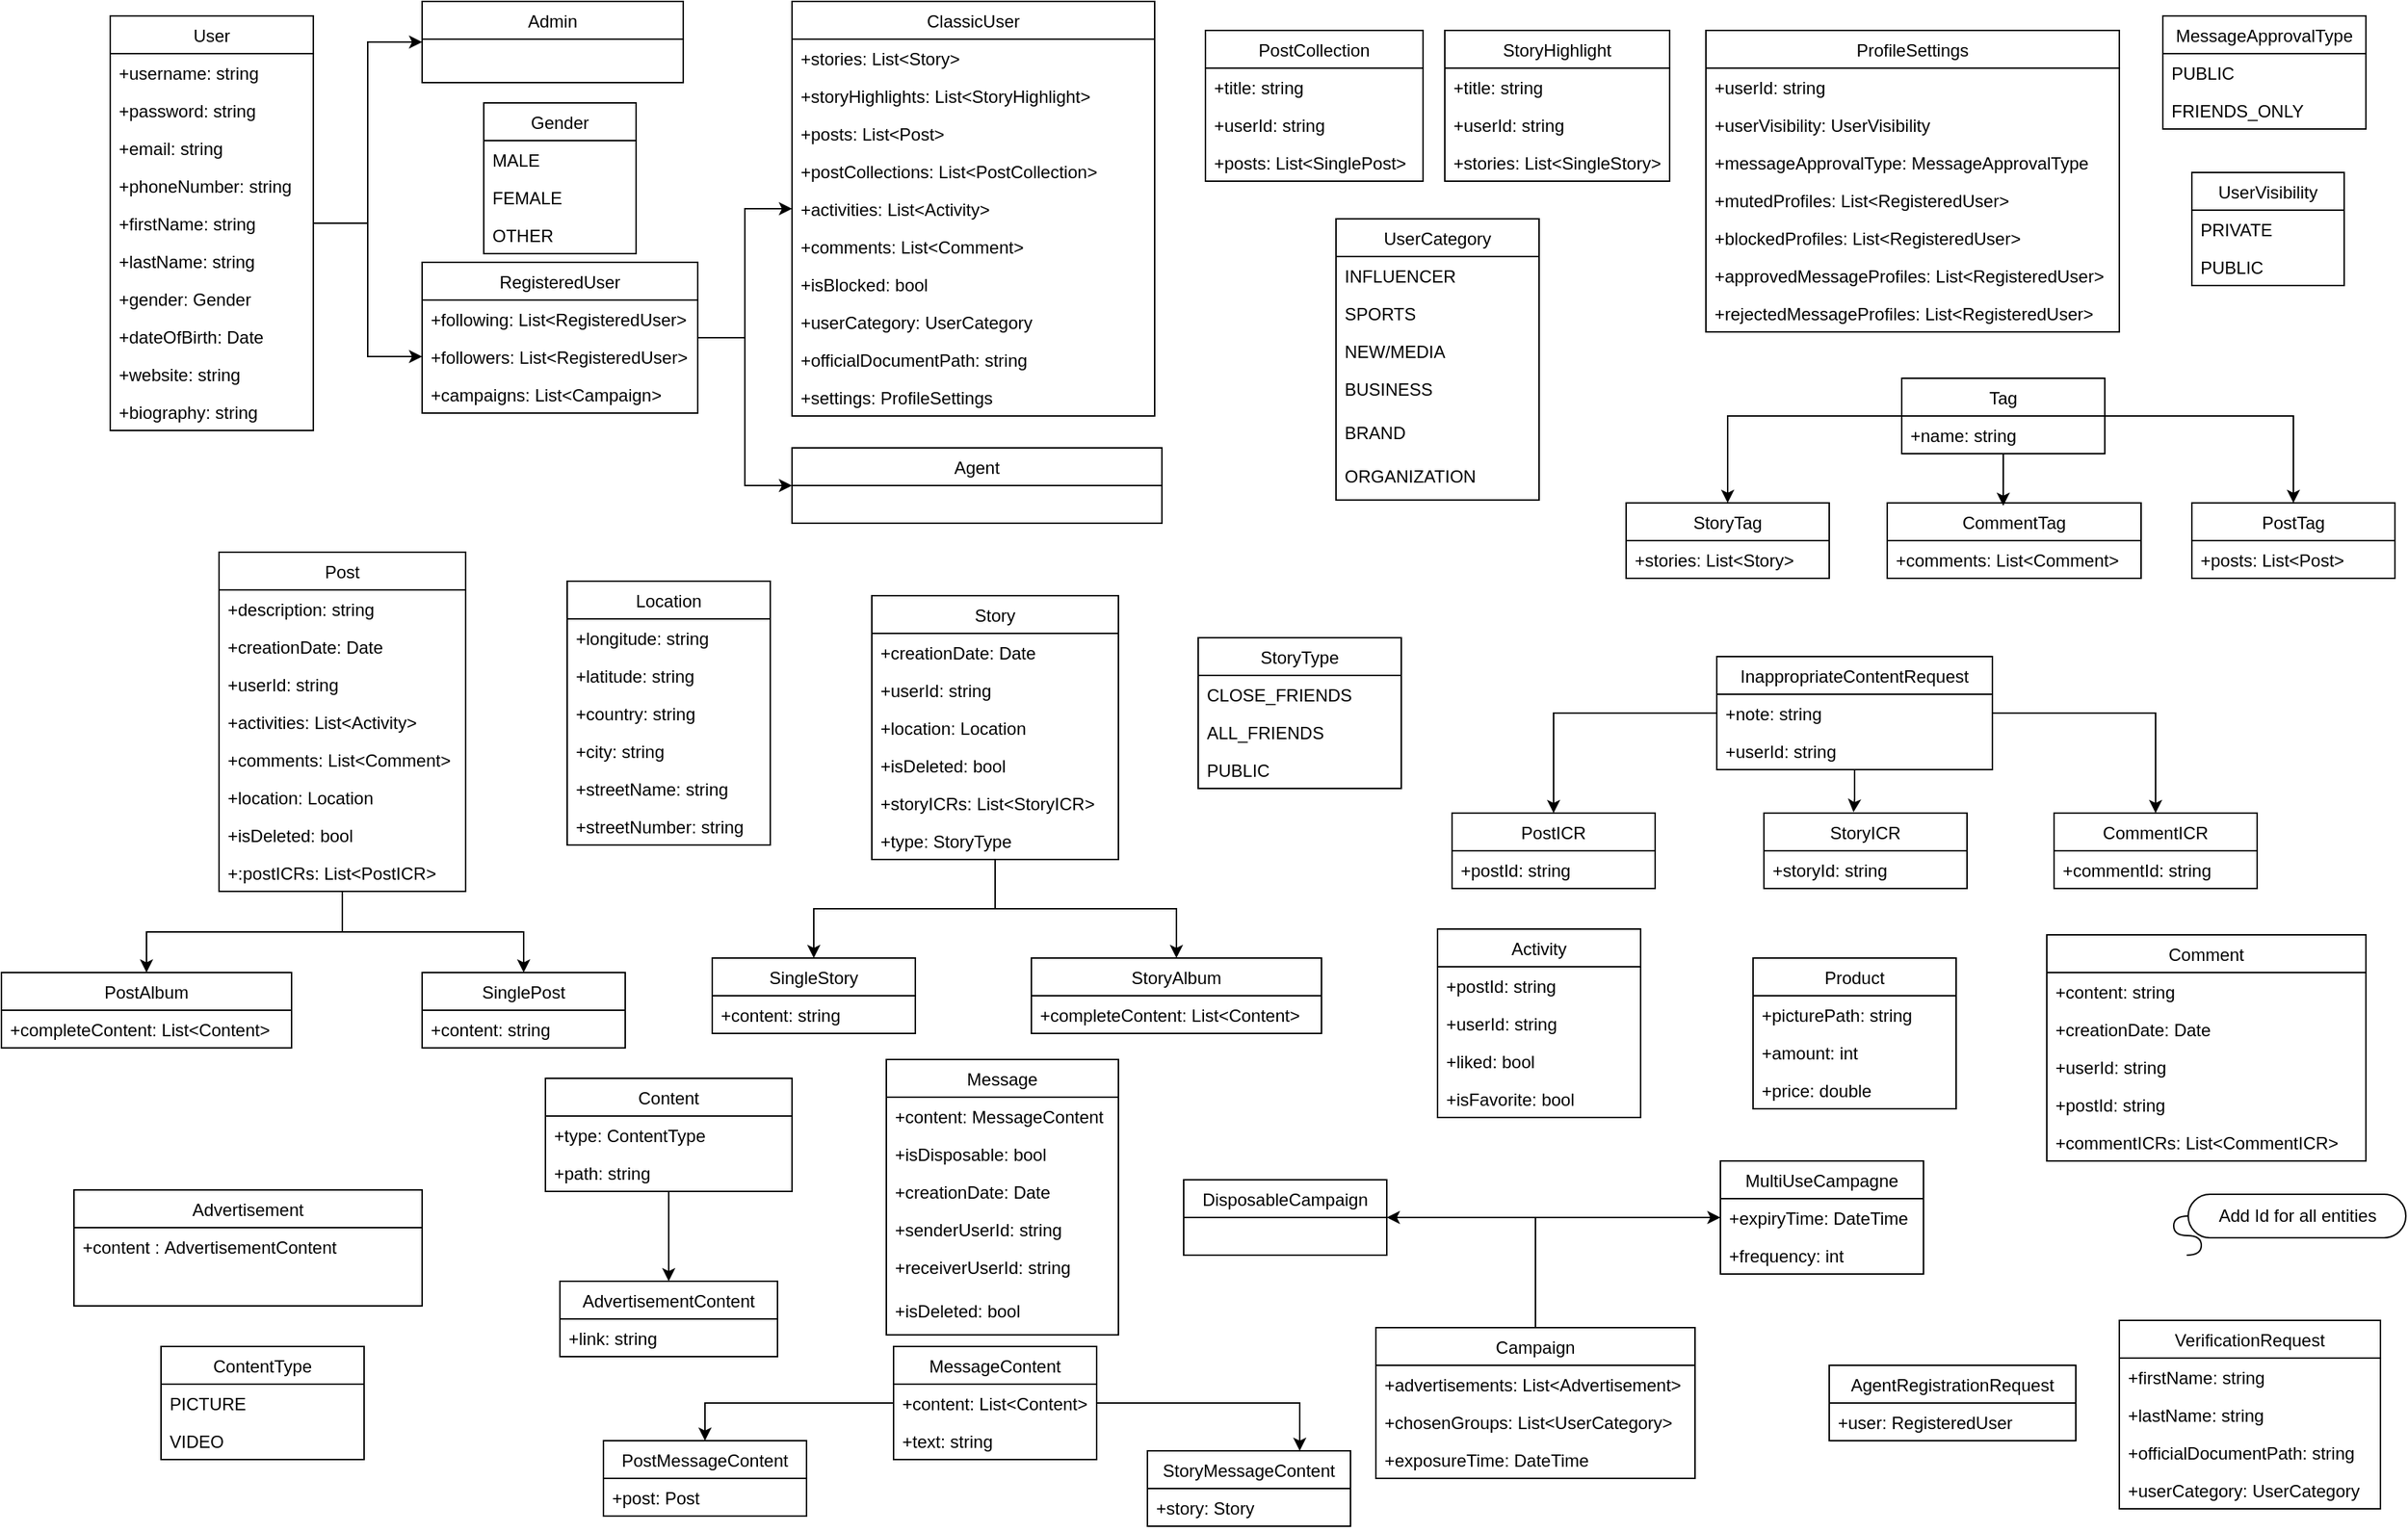 <mxfile version="14.6.6" type="github">
  <diagram id="aJBuOI1GWzpMyhJK2BpH" name="Page-1">
    <mxGraphModel dx="1184" dy="678" grid="1" gridSize="10" guides="1" tooltips="1" connect="1" arrows="1" fold="1" page="1" pageScale="1" pageWidth="850" pageHeight="1100" math="0" shadow="0">
      <root>
        <mxCell id="0" />
        <mxCell id="1" parent="0" />
        <mxCell id="c_Kaz1U0MEZfS42UwjgD-6" style="edgeStyle=orthogonalEdgeStyle;rounded=0;orthogonalLoop=1;jettySize=auto;html=1;exitX=0.5;exitY=1;exitDx=0;exitDy=0;" parent="1" edge="1">
          <mxGeometry relative="1" as="geometry">
            <mxPoint x="60" y="450" as="sourcePoint" />
            <mxPoint x="60" y="450" as="targetPoint" />
          </mxGeometry>
        </mxCell>
        <mxCell id="V9r57XBYMyIFjuuc4Z4z-8" value="Advertisement" style="swimlane;fontStyle=0;childLayout=stackLayout;horizontal=1;startSize=26;fillColor=none;horizontalStack=0;resizeParent=1;resizeParentMax=0;resizeLast=0;collapsible=1;marginBottom=0;" parent="1" vertex="1">
          <mxGeometry x="60" y="840" width="240" height="80" as="geometry" />
        </mxCell>
        <mxCell id="V9r57XBYMyIFjuuc4Z4z-9" value="+content : AdvertisementContent" style="text;strokeColor=none;fillColor=none;align=left;verticalAlign=top;spacingLeft=4;spacingRight=4;overflow=hidden;rotatable=0;points=[[0,0.5],[1,0.5]];portConstraint=eastwest;" parent="V9r57XBYMyIFjuuc4Z4z-8" vertex="1">
          <mxGeometry y="26" width="240" height="54" as="geometry" />
        </mxCell>
        <mxCell id="aZZGKHn7DD-pm9w_UAQp-35" style="edgeStyle=orthogonalEdgeStyle;rounded=0;orthogonalLoop=1;jettySize=auto;html=1;entryX=0;entryY=0.5;entryDx=0;entryDy=0;" parent="1" source="V9r57XBYMyIFjuuc4Z4z-31" target="aZZGKHn7DD-pm9w_UAQp-19" edge="1">
          <mxGeometry relative="1" as="geometry" />
        </mxCell>
        <mxCell id="aZZGKHn7DD-pm9w_UAQp-37" style="edgeStyle=orthogonalEdgeStyle;rounded=0;orthogonalLoop=1;jettySize=auto;html=1;" parent="1" source="V9r57XBYMyIFjuuc4Z4z-31" target="aZZGKHn7DD-pm9w_UAQp-31" edge="1">
          <mxGeometry relative="1" as="geometry" />
        </mxCell>
        <mxCell id="V9r57XBYMyIFjuuc4Z4z-31" value="RegisteredUser" style="swimlane;fontStyle=0;childLayout=stackLayout;horizontal=1;startSize=26;fillColor=none;horizontalStack=0;resizeParent=1;resizeParentMax=0;resizeLast=0;collapsible=1;marginBottom=0;" parent="1" vertex="1">
          <mxGeometry x="300" y="200" width="190" height="104" as="geometry" />
        </mxCell>
        <mxCell id="V9r57XBYMyIFjuuc4Z4z-32" value="+following: List&lt;RegisteredUser&gt;&#xa;" style="text;strokeColor=none;fillColor=none;align=left;verticalAlign=top;spacingLeft=4;spacingRight=4;overflow=hidden;rotatable=0;points=[[0,0.5],[1,0.5]];portConstraint=eastwest;" parent="V9r57XBYMyIFjuuc4Z4z-31" vertex="1">
          <mxGeometry y="26" width="190" height="26" as="geometry" />
        </mxCell>
        <mxCell id="V9r57XBYMyIFjuuc4Z4z-35" value="+followers: List&lt;RegisteredUser&gt;" style="text;strokeColor=none;fillColor=none;align=left;verticalAlign=top;spacingLeft=4;spacingRight=4;overflow=hidden;rotatable=0;points=[[0,0.5],[1,0.5]];portConstraint=eastwest;" parent="V9r57XBYMyIFjuuc4Z4z-31" vertex="1">
          <mxGeometry y="52" width="190" height="26" as="geometry" />
        </mxCell>
        <mxCell id="V9r57XBYMyIFjuuc4Z4z-40" value="+campaigns: List&lt;Campaign&gt;" style="text;strokeColor=none;fillColor=none;align=left;verticalAlign=top;spacingLeft=4;spacingRight=4;overflow=hidden;rotatable=0;points=[[0,0.5],[1,0.5]];portConstraint=eastwest;" parent="V9r57XBYMyIFjuuc4Z4z-31" vertex="1">
          <mxGeometry y="78" width="190" height="26" as="geometry" />
        </mxCell>
        <mxCell id="aZZGKHn7DD-pm9w_UAQp-1" value="Admin" style="swimlane;fontStyle=0;childLayout=stackLayout;horizontal=1;startSize=26;fillColor=none;horizontalStack=0;resizeParent=1;resizeParentMax=0;resizeLast=0;collapsible=1;marginBottom=0;" parent="1" vertex="1">
          <mxGeometry x="300" y="20" width="180" height="56" as="geometry" />
        </mxCell>
        <mxCell id="aZZGKHn7DD-pm9w_UAQp-30" style="edgeStyle=orthogonalEdgeStyle;rounded=0;orthogonalLoop=1;jettySize=auto;html=1;" parent="1" source="aZZGKHn7DD-pm9w_UAQp-5" target="V9r57XBYMyIFjuuc4Z4z-35" edge="1">
          <mxGeometry relative="1" as="geometry" />
        </mxCell>
        <mxCell id="bwW_kokIqqULi586Beij-5" style="edgeStyle=orthogonalEdgeStyle;rounded=0;orthogonalLoop=1;jettySize=auto;html=1;entryX=0;entryY=0.5;entryDx=0;entryDy=0;" parent="1" source="aZZGKHn7DD-pm9w_UAQp-5" target="aZZGKHn7DD-pm9w_UAQp-1" edge="1">
          <mxGeometry relative="1" as="geometry" />
        </mxCell>
        <mxCell id="aZZGKHn7DD-pm9w_UAQp-5" value="User" style="swimlane;fontStyle=0;childLayout=stackLayout;horizontal=1;startSize=26;fillColor=none;horizontalStack=0;resizeParent=1;resizeParentMax=0;resizeLast=0;collapsible=1;marginBottom=0;" parent="1" vertex="1">
          <mxGeometry x="85" y="30" width="140" height="286" as="geometry">
            <mxRectangle x="110" y="-91" width="60" height="26" as="alternateBounds" />
          </mxGeometry>
        </mxCell>
        <mxCell id="aZZGKHn7DD-pm9w_UAQp-6" value="+username: string" style="text;strokeColor=none;fillColor=none;align=left;verticalAlign=top;spacingLeft=4;spacingRight=4;overflow=hidden;rotatable=0;points=[[0,0.5],[1,0.5]];portConstraint=eastwest;" parent="aZZGKHn7DD-pm9w_UAQp-5" vertex="1">
          <mxGeometry y="26" width="140" height="26" as="geometry" />
        </mxCell>
        <mxCell id="aZZGKHn7DD-pm9w_UAQp-7" value="+password: string" style="text;strokeColor=none;fillColor=none;align=left;verticalAlign=top;spacingLeft=4;spacingRight=4;overflow=hidden;rotatable=0;points=[[0,0.5],[1,0.5]];portConstraint=eastwest;" parent="aZZGKHn7DD-pm9w_UAQp-5" vertex="1">
          <mxGeometry y="52" width="140" height="26" as="geometry" />
        </mxCell>
        <mxCell id="aZZGKHn7DD-pm9w_UAQp-8" value="+email: string" style="text;strokeColor=none;fillColor=none;align=left;verticalAlign=top;spacingLeft=4;spacingRight=4;overflow=hidden;rotatable=0;points=[[0,0.5],[1,0.5]];portConstraint=eastwest;" parent="aZZGKHn7DD-pm9w_UAQp-5" vertex="1">
          <mxGeometry y="78" width="140" height="26" as="geometry" />
        </mxCell>
        <mxCell id="aZZGKHn7DD-pm9w_UAQp-9" value="+phoneNumber: string" style="text;strokeColor=none;fillColor=none;align=left;verticalAlign=top;spacingLeft=4;spacingRight=4;overflow=hidden;rotatable=0;points=[[0,0.5],[1,0.5]];portConstraint=eastwest;" parent="aZZGKHn7DD-pm9w_UAQp-5" vertex="1">
          <mxGeometry y="104" width="140" height="26" as="geometry" />
        </mxCell>
        <mxCell id="aZZGKHn7DD-pm9w_UAQp-10" value="+firstName: string" style="text;strokeColor=none;fillColor=none;align=left;verticalAlign=top;spacingLeft=4;spacingRight=4;overflow=hidden;rotatable=0;points=[[0,0.5],[1,0.5]];portConstraint=eastwest;" parent="aZZGKHn7DD-pm9w_UAQp-5" vertex="1">
          <mxGeometry y="130" width="140" height="26" as="geometry" />
        </mxCell>
        <mxCell id="aZZGKHn7DD-pm9w_UAQp-11" value="+lastName: string" style="text;strokeColor=none;fillColor=none;align=left;verticalAlign=top;spacingLeft=4;spacingRight=4;overflow=hidden;rotatable=0;points=[[0,0.5],[1,0.5]];portConstraint=eastwest;" parent="aZZGKHn7DD-pm9w_UAQp-5" vertex="1">
          <mxGeometry y="156" width="140" height="26" as="geometry" />
        </mxCell>
        <mxCell id="aZZGKHn7DD-pm9w_UAQp-12" value="+gender: Gender" style="text;strokeColor=none;fillColor=none;align=left;verticalAlign=top;spacingLeft=4;spacingRight=4;overflow=hidden;rotatable=0;points=[[0,0.5],[1,0.5]];portConstraint=eastwest;" parent="aZZGKHn7DD-pm9w_UAQp-5" vertex="1">
          <mxGeometry y="182" width="140" height="26" as="geometry" />
        </mxCell>
        <mxCell id="aZZGKHn7DD-pm9w_UAQp-13" value="+dateOfBirth: Date" style="text;strokeColor=none;fillColor=none;align=left;verticalAlign=top;spacingLeft=4;spacingRight=4;overflow=hidden;rotatable=0;points=[[0,0.5],[1,0.5]];portConstraint=eastwest;" parent="aZZGKHn7DD-pm9w_UAQp-5" vertex="1">
          <mxGeometry y="208" width="140" height="26" as="geometry" />
        </mxCell>
        <mxCell id="aZZGKHn7DD-pm9w_UAQp-15" value="+website: string" style="text;strokeColor=none;fillColor=none;align=left;verticalAlign=top;spacingLeft=4;spacingRight=4;overflow=hidden;rotatable=0;points=[[0,0.5],[1,0.5]];portConstraint=eastwest;" parent="aZZGKHn7DD-pm9w_UAQp-5" vertex="1">
          <mxGeometry y="234" width="140" height="26" as="geometry" />
        </mxCell>
        <mxCell id="aZZGKHn7DD-pm9w_UAQp-16" value="+biography: string" style="text;strokeColor=none;fillColor=none;align=left;verticalAlign=top;spacingLeft=4;spacingRight=4;overflow=hidden;rotatable=0;points=[[0,0.5],[1,0.5]];portConstraint=eastwest;" parent="aZZGKHn7DD-pm9w_UAQp-5" vertex="1">
          <mxGeometry y="260" width="140" height="26" as="geometry" />
        </mxCell>
        <mxCell id="aZZGKHn7DD-pm9w_UAQp-19" value="Agent" style="swimlane;fontStyle=0;childLayout=stackLayout;horizontal=1;startSize=26;fillColor=none;horizontalStack=0;resizeParent=1;resizeParentMax=0;resizeLast=0;collapsible=1;marginBottom=0;" parent="1" vertex="1">
          <mxGeometry x="555" y="328" width="255" height="52" as="geometry" />
        </mxCell>
        <mxCell id="aZZGKHn7DD-pm9w_UAQp-31" value="ClassicUser" style="swimlane;fontStyle=0;childLayout=stackLayout;horizontal=1;startSize=26;fillColor=none;horizontalStack=0;resizeParent=1;resizeParentMax=0;resizeLast=0;collapsible=1;marginBottom=0;" parent="1" vertex="1">
          <mxGeometry x="555" y="20" width="250" height="286" as="geometry" />
        </mxCell>
        <mxCell id="aZZGKHn7DD-pm9w_UAQp-32" value="+stories: List&lt;Story&gt;" style="text;strokeColor=none;fillColor=none;align=left;verticalAlign=top;spacingLeft=4;spacingRight=4;overflow=hidden;rotatable=0;points=[[0,0.5],[1,0.5]];portConstraint=eastwest;" parent="aZZGKHn7DD-pm9w_UAQp-31" vertex="1">
          <mxGeometry y="26" width="250" height="26" as="geometry" />
        </mxCell>
        <mxCell id="aZZGKHn7DD-pm9w_UAQp-33" value="+storyHighlights: List&lt;StoryHighlight&gt;" style="text;strokeColor=none;fillColor=none;align=left;verticalAlign=top;spacingLeft=4;spacingRight=4;overflow=hidden;rotatable=0;points=[[0,0.5],[1,0.5]];portConstraint=eastwest;" parent="aZZGKHn7DD-pm9w_UAQp-31" vertex="1">
          <mxGeometry y="52" width="250" height="26" as="geometry" />
        </mxCell>
        <mxCell id="aZZGKHn7DD-pm9w_UAQp-38" value="+posts: List&lt;Post&gt;" style="text;strokeColor=none;fillColor=none;align=left;verticalAlign=top;spacingLeft=4;spacingRight=4;overflow=hidden;rotatable=0;points=[[0,0.5],[1,0.5]];portConstraint=eastwest;" parent="aZZGKHn7DD-pm9w_UAQp-31" vertex="1">
          <mxGeometry y="78" width="250" height="26" as="geometry" />
        </mxCell>
        <mxCell id="aZZGKHn7DD-pm9w_UAQp-42" value="+postCollections: List&lt;PostCollection&gt;" style="text;strokeColor=none;fillColor=none;align=left;verticalAlign=top;spacingLeft=4;spacingRight=4;overflow=hidden;rotatable=0;points=[[0,0.5],[1,0.5]];portConstraint=eastwest;" parent="aZZGKHn7DD-pm9w_UAQp-31" vertex="1">
          <mxGeometry y="104" width="250" height="26" as="geometry" />
        </mxCell>
        <mxCell id="aZZGKHn7DD-pm9w_UAQp-43" value="+activities: List&lt;Activity&gt;" style="text;strokeColor=none;fillColor=none;align=left;verticalAlign=top;spacingLeft=4;spacingRight=4;overflow=hidden;rotatable=0;points=[[0,0.5],[1,0.5]];portConstraint=eastwest;" parent="aZZGKHn7DD-pm9w_UAQp-31" vertex="1">
          <mxGeometry y="130" width="250" height="26" as="geometry" />
        </mxCell>
        <mxCell id="aZZGKHn7DD-pm9w_UAQp-44" value="+comments: List&lt;Comment&gt;" style="text;strokeColor=none;fillColor=none;align=left;verticalAlign=top;spacingLeft=4;spacingRight=4;overflow=hidden;rotatable=0;points=[[0,0.5],[1,0.5]];portConstraint=eastwest;" parent="aZZGKHn7DD-pm9w_UAQp-31" vertex="1">
          <mxGeometry y="156" width="250" height="26" as="geometry" />
        </mxCell>
        <mxCell id="aZZGKHn7DD-pm9w_UAQp-45" value="+isBlocked: bool" style="text;strokeColor=none;fillColor=none;align=left;verticalAlign=top;spacingLeft=4;spacingRight=4;overflow=hidden;rotatable=0;points=[[0,0.5],[1,0.5]];portConstraint=eastwest;" parent="aZZGKHn7DD-pm9w_UAQp-31" vertex="1">
          <mxGeometry y="182" width="250" height="26" as="geometry" />
        </mxCell>
        <mxCell id="aZZGKHn7DD-pm9w_UAQp-46" value="+userCategory: UserCategory" style="text;strokeColor=none;fillColor=none;align=left;verticalAlign=top;spacingLeft=4;spacingRight=4;overflow=hidden;rotatable=0;points=[[0,0.5],[1,0.5]];portConstraint=eastwest;" parent="aZZGKHn7DD-pm9w_UAQp-31" vertex="1">
          <mxGeometry y="208" width="250" height="26" as="geometry" />
        </mxCell>
        <mxCell id="aZZGKHn7DD-pm9w_UAQp-54" value="+officialDocumentPath: string" style="text;strokeColor=none;fillColor=none;align=left;verticalAlign=top;spacingLeft=4;spacingRight=4;overflow=hidden;rotatable=0;points=[[0,0.5],[1,0.5]];portConstraint=eastwest;" parent="aZZGKHn7DD-pm9w_UAQp-31" vertex="1">
          <mxGeometry y="234" width="250" height="26" as="geometry" />
        </mxCell>
        <mxCell id="aZZGKHn7DD-pm9w_UAQp-75" value="+settings: ProfileSettings" style="text;strokeColor=none;fillColor=none;align=left;verticalAlign=top;spacingLeft=4;spacingRight=4;overflow=hidden;rotatable=0;points=[[0,0.5],[1,0.5]];portConstraint=eastwest;" parent="aZZGKHn7DD-pm9w_UAQp-31" vertex="1">
          <mxGeometry y="260" width="250" height="26" as="geometry" />
        </mxCell>
        <mxCell id="aZZGKHn7DD-pm9w_UAQp-47" value="UserCategory" style="swimlane;fontStyle=0;childLayout=stackLayout;horizontal=1;startSize=26;fillColor=none;horizontalStack=0;resizeParent=1;resizeParentMax=0;resizeLast=0;collapsible=1;marginBottom=0;" parent="1" vertex="1">
          <mxGeometry x="930" y="170" width="140" height="194" as="geometry" />
        </mxCell>
        <mxCell id="aZZGKHn7DD-pm9w_UAQp-48" value="INFLUENCER" style="text;strokeColor=none;fillColor=none;align=left;verticalAlign=top;spacingLeft=4;spacingRight=4;overflow=hidden;rotatable=0;points=[[0,0.5],[1,0.5]];portConstraint=eastwest;" parent="aZZGKHn7DD-pm9w_UAQp-47" vertex="1">
          <mxGeometry y="26" width="140" height="26" as="geometry" />
        </mxCell>
        <mxCell id="aZZGKHn7DD-pm9w_UAQp-49" value="SPORTS" style="text;strokeColor=none;fillColor=none;align=left;verticalAlign=top;spacingLeft=4;spacingRight=4;overflow=hidden;rotatable=0;points=[[0,0.5],[1,0.5]];portConstraint=eastwest;" parent="aZZGKHn7DD-pm9w_UAQp-47" vertex="1">
          <mxGeometry y="52" width="140" height="26" as="geometry" />
        </mxCell>
        <mxCell id="aZZGKHn7DD-pm9w_UAQp-50" value="NEW/MEDIA" style="text;strokeColor=none;fillColor=none;align=left;verticalAlign=top;spacingLeft=4;spacingRight=4;overflow=hidden;rotatable=0;points=[[0,0.5],[1,0.5]];portConstraint=eastwest;" parent="aZZGKHn7DD-pm9w_UAQp-47" vertex="1">
          <mxGeometry y="78" width="140" height="26" as="geometry" />
        </mxCell>
        <mxCell id="aZZGKHn7DD-pm9w_UAQp-51" value="BUSINESS" style="text;strokeColor=none;fillColor=none;align=left;verticalAlign=top;spacingLeft=4;spacingRight=4;overflow=hidden;rotatable=0;points=[[0,0.5],[1,0.5]];portConstraint=eastwest;" parent="aZZGKHn7DD-pm9w_UAQp-47" vertex="1">
          <mxGeometry y="104" width="140" height="30" as="geometry" />
        </mxCell>
        <mxCell id="aZZGKHn7DD-pm9w_UAQp-52" value="BRAND" style="text;strokeColor=none;fillColor=none;align=left;verticalAlign=top;spacingLeft=4;spacingRight=4;overflow=hidden;rotatable=0;points=[[0,0.5],[1,0.5]];portConstraint=eastwest;" parent="aZZGKHn7DD-pm9w_UAQp-47" vertex="1">
          <mxGeometry y="134" width="140" height="30" as="geometry" />
        </mxCell>
        <mxCell id="aZZGKHn7DD-pm9w_UAQp-53" value="ORGANIZATION" style="text;strokeColor=none;fillColor=none;align=left;verticalAlign=top;spacingLeft=4;spacingRight=4;overflow=hidden;rotatable=0;points=[[0,0.5],[1,0.5]];portConstraint=eastwest;" parent="aZZGKHn7DD-pm9w_UAQp-47" vertex="1">
          <mxGeometry y="164" width="140" height="30" as="geometry" />
        </mxCell>
        <mxCell id="aZZGKHn7DD-pm9w_UAQp-55" value="ProfileSettings" style="swimlane;fontStyle=0;childLayout=stackLayout;horizontal=1;startSize=26;fillColor=none;horizontalStack=0;resizeParent=1;resizeParentMax=0;resizeLast=0;collapsible=1;marginBottom=0;" parent="1" vertex="1">
          <mxGeometry x="1185" y="40" width="285" height="208" as="geometry" />
        </mxCell>
        <mxCell id="aZZGKHn7DD-pm9w_UAQp-56" value="+userId: string" style="text;strokeColor=none;fillColor=none;align=left;verticalAlign=top;spacingLeft=4;spacingRight=4;overflow=hidden;rotatable=0;points=[[0,0.5],[1,0.5]];portConstraint=eastwest;" parent="aZZGKHn7DD-pm9w_UAQp-55" vertex="1">
          <mxGeometry y="26" width="285" height="26" as="geometry" />
        </mxCell>
        <mxCell id="aZZGKHn7DD-pm9w_UAQp-59" value="+userVisibility: UserVisibility" style="text;strokeColor=none;fillColor=none;align=left;verticalAlign=top;spacingLeft=4;spacingRight=4;overflow=hidden;rotatable=0;points=[[0,0.5],[1,0.5]];portConstraint=eastwest;" parent="aZZGKHn7DD-pm9w_UAQp-55" vertex="1">
          <mxGeometry y="52" width="285" height="26" as="geometry" />
        </mxCell>
        <mxCell id="aZZGKHn7DD-pm9w_UAQp-60" value="+messageApprovalType: MessageApprovalType" style="text;strokeColor=none;fillColor=none;align=left;verticalAlign=top;spacingLeft=4;spacingRight=4;overflow=hidden;rotatable=0;points=[[0,0.5],[1,0.5]];portConstraint=eastwest;" parent="aZZGKHn7DD-pm9w_UAQp-55" vertex="1">
          <mxGeometry y="78" width="285" height="26" as="geometry" />
        </mxCell>
        <mxCell id="aZZGKHn7DD-pm9w_UAQp-61" value="+mutedProfiles: List&lt;RegisteredUser&gt;" style="text;strokeColor=none;fillColor=none;align=left;verticalAlign=top;spacingLeft=4;spacingRight=4;overflow=hidden;rotatable=0;points=[[0,0.5],[1,0.5]];portConstraint=eastwest;" parent="aZZGKHn7DD-pm9w_UAQp-55" vertex="1">
          <mxGeometry y="104" width="285" height="26" as="geometry" />
        </mxCell>
        <mxCell id="aZZGKHn7DD-pm9w_UAQp-62" value="+blockedProfiles: List&lt;RegisteredUser&gt;" style="text;strokeColor=none;fillColor=none;align=left;verticalAlign=top;spacingLeft=4;spacingRight=4;overflow=hidden;rotatable=0;points=[[0,0.5],[1,0.5]];portConstraint=eastwest;" parent="aZZGKHn7DD-pm9w_UAQp-55" vertex="1">
          <mxGeometry y="130" width="285" height="26" as="geometry" />
        </mxCell>
        <mxCell id="1B34t9AByGghryS6Wwmv-35" value="+approvedMessageProfiles: List&lt;RegisteredUser&gt;" style="text;strokeColor=none;fillColor=none;align=left;verticalAlign=top;spacingLeft=4;spacingRight=4;overflow=hidden;rotatable=0;points=[[0,0.5],[1,0.5]];portConstraint=eastwest;" vertex="1" parent="aZZGKHn7DD-pm9w_UAQp-55">
          <mxGeometry y="156" width="285" height="26" as="geometry" />
        </mxCell>
        <mxCell id="1B34t9AByGghryS6Wwmv-36" value="+rejectedMessageProfiles: List&lt;RegisteredUser&gt;" style="text;strokeColor=none;fillColor=none;align=left;verticalAlign=top;spacingLeft=4;spacingRight=4;overflow=hidden;rotatable=0;points=[[0,0.5],[1,0.5]];portConstraint=eastwest;" vertex="1" parent="aZZGKHn7DD-pm9w_UAQp-55">
          <mxGeometry y="182" width="285" height="26" as="geometry" />
        </mxCell>
        <mxCell id="aZZGKHn7DD-pm9w_UAQp-67" value="UserVisibility" style="swimlane;fontStyle=0;childLayout=stackLayout;horizontal=1;startSize=26;fillColor=none;horizontalStack=0;resizeParent=1;resizeParentMax=0;resizeLast=0;collapsible=1;marginBottom=0;" parent="1" vertex="1">
          <mxGeometry x="1520" y="138" width="105" height="78" as="geometry" />
        </mxCell>
        <mxCell id="aZZGKHn7DD-pm9w_UAQp-68" value="PRIVATE" style="text;strokeColor=none;fillColor=none;align=left;verticalAlign=top;spacingLeft=4;spacingRight=4;overflow=hidden;rotatable=0;points=[[0,0.5],[1,0.5]];portConstraint=eastwest;" parent="aZZGKHn7DD-pm9w_UAQp-67" vertex="1">
          <mxGeometry y="26" width="105" height="26" as="geometry" />
        </mxCell>
        <mxCell id="aZZGKHn7DD-pm9w_UAQp-69" value="PUBLIC" style="text;strokeColor=none;fillColor=none;align=left;verticalAlign=top;spacingLeft=4;spacingRight=4;overflow=hidden;rotatable=0;points=[[0,0.5],[1,0.5]];portConstraint=eastwest;" parent="aZZGKHn7DD-pm9w_UAQp-67" vertex="1">
          <mxGeometry y="52" width="105" height="26" as="geometry" />
        </mxCell>
        <mxCell id="aZZGKHn7DD-pm9w_UAQp-71" value="MessageApprovalType" style="swimlane;fontStyle=0;childLayout=stackLayout;horizontal=1;startSize=26;fillColor=none;horizontalStack=0;resizeParent=1;resizeParentMax=0;resizeLast=0;collapsible=1;marginBottom=0;" parent="1" vertex="1">
          <mxGeometry x="1500" y="30" width="140" height="78" as="geometry" />
        </mxCell>
        <mxCell id="aZZGKHn7DD-pm9w_UAQp-72" value="PUBLIC" style="text;strokeColor=none;fillColor=none;align=left;verticalAlign=top;spacingLeft=4;spacingRight=4;overflow=hidden;rotatable=0;points=[[0,0.5],[1,0.5]];portConstraint=eastwest;" parent="aZZGKHn7DD-pm9w_UAQp-71" vertex="1">
          <mxGeometry y="26" width="140" height="26" as="geometry" />
        </mxCell>
        <mxCell id="aZZGKHn7DD-pm9w_UAQp-73" value="FRIENDS_ONLY" style="text;strokeColor=none;fillColor=none;align=left;verticalAlign=top;spacingLeft=4;spacingRight=4;overflow=hidden;rotatable=0;points=[[0,0.5],[1,0.5]];portConstraint=eastwest;" parent="aZZGKHn7DD-pm9w_UAQp-71" vertex="1">
          <mxGeometry y="52" width="140" height="26" as="geometry" />
        </mxCell>
        <mxCell id="aZZGKHn7DD-pm9w_UAQp-92" style="edgeStyle=orthogonalEdgeStyle;rounded=0;orthogonalLoop=1;jettySize=auto;html=1;" parent="1" source="aZZGKHn7DD-pm9w_UAQp-76" target="aZZGKHn7DD-pm9w_UAQp-80" edge="1">
          <mxGeometry relative="1" as="geometry" />
        </mxCell>
        <mxCell id="aZZGKHn7DD-pm9w_UAQp-93" style="edgeStyle=orthogonalEdgeStyle;rounded=0;orthogonalLoop=1;jettySize=auto;html=1;entryX=0.5;entryY=0;entryDx=0;entryDy=0;" parent="1" source="aZZGKHn7DD-pm9w_UAQp-76" target="aZZGKHn7DD-pm9w_UAQp-88" edge="1">
          <mxGeometry relative="1" as="geometry" />
        </mxCell>
        <mxCell id="aZZGKHn7DD-pm9w_UAQp-94" style="edgeStyle=orthogonalEdgeStyle;rounded=0;orthogonalLoop=1;jettySize=auto;html=1;entryX=0.457;entryY=0.038;entryDx=0;entryDy=0;entryPerimeter=0;" parent="1" source="aZZGKHn7DD-pm9w_UAQp-76" target="aZZGKHn7DD-pm9w_UAQp-84" edge="1">
          <mxGeometry relative="1" as="geometry" />
        </mxCell>
        <mxCell id="aZZGKHn7DD-pm9w_UAQp-76" value="Tag" style="swimlane;fontStyle=0;childLayout=stackLayout;horizontal=1;startSize=26;fillColor=none;horizontalStack=0;resizeParent=1;resizeParentMax=0;resizeLast=0;collapsible=1;marginBottom=0;" parent="1" vertex="1">
          <mxGeometry x="1320" y="280" width="140" height="52" as="geometry" />
        </mxCell>
        <mxCell id="aZZGKHn7DD-pm9w_UAQp-77" value="+name: string" style="text;strokeColor=none;fillColor=none;align=left;verticalAlign=top;spacingLeft=4;spacingRight=4;overflow=hidden;rotatable=0;points=[[0,0.5],[1,0.5]];portConstraint=eastwest;" parent="aZZGKHn7DD-pm9w_UAQp-76" vertex="1">
          <mxGeometry y="26" width="140" height="26" as="geometry" />
        </mxCell>
        <mxCell id="aZZGKHn7DD-pm9w_UAQp-80" value="StoryTag" style="swimlane;fontStyle=0;childLayout=stackLayout;horizontal=1;startSize=26;fillColor=none;horizontalStack=0;resizeParent=1;resizeParentMax=0;resizeLast=0;collapsible=1;marginBottom=0;" parent="1" vertex="1">
          <mxGeometry x="1130" y="366" width="140" height="52" as="geometry" />
        </mxCell>
        <mxCell id="aZZGKHn7DD-pm9w_UAQp-82" value="+stories: List&lt;Story&gt;" style="text;strokeColor=none;fillColor=none;align=left;verticalAlign=top;spacingLeft=4;spacingRight=4;overflow=hidden;rotatable=0;points=[[0,0.5],[1,0.5]];portConstraint=eastwest;" parent="aZZGKHn7DD-pm9w_UAQp-80" vertex="1">
          <mxGeometry y="26" width="140" height="26" as="geometry" />
        </mxCell>
        <mxCell id="aZZGKHn7DD-pm9w_UAQp-84" value="CommentTag" style="swimlane;fontStyle=0;childLayout=stackLayout;horizontal=1;startSize=26;fillColor=none;horizontalStack=0;resizeParent=1;resizeParentMax=0;resizeLast=0;collapsible=1;marginBottom=0;" parent="1" vertex="1">
          <mxGeometry x="1310" y="366" width="175" height="52" as="geometry" />
        </mxCell>
        <mxCell id="aZZGKHn7DD-pm9w_UAQp-86" value="+comments: List&lt;Comment&gt;" style="text;strokeColor=none;fillColor=none;align=left;verticalAlign=top;spacingLeft=4;spacingRight=4;overflow=hidden;rotatable=0;points=[[0,0.5],[1,0.5]];portConstraint=eastwest;" parent="aZZGKHn7DD-pm9w_UAQp-84" vertex="1">
          <mxGeometry y="26" width="175" height="26" as="geometry" />
        </mxCell>
        <mxCell id="aZZGKHn7DD-pm9w_UAQp-88" value="PostTag" style="swimlane;fontStyle=0;childLayout=stackLayout;horizontal=1;startSize=26;fillColor=none;horizontalStack=0;resizeParent=1;resizeParentMax=0;resizeLast=0;collapsible=1;marginBottom=0;" parent="1" vertex="1">
          <mxGeometry x="1520" y="366" width="140" height="52" as="geometry" />
        </mxCell>
        <mxCell id="aZZGKHn7DD-pm9w_UAQp-89" value="+posts: List&lt;Post&gt;" style="text;strokeColor=none;fillColor=none;align=left;verticalAlign=top;spacingLeft=4;spacingRight=4;overflow=hidden;rotatable=0;points=[[0,0.5],[1,0.5]];portConstraint=eastwest;" parent="aZZGKHn7DD-pm9w_UAQp-88" vertex="1">
          <mxGeometry y="26" width="140" height="26" as="geometry" />
        </mxCell>
        <mxCell id="aZZGKHn7DD-pm9w_UAQp-111" style="edgeStyle=orthogonalEdgeStyle;rounded=0;orthogonalLoop=1;jettySize=auto;html=1;" parent="1" source="aZZGKHn7DD-pm9w_UAQp-95" target="aZZGKHn7DD-pm9w_UAQp-107" edge="1">
          <mxGeometry relative="1" as="geometry" />
        </mxCell>
        <mxCell id="aZZGKHn7DD-pm9w_UAQp-113" style="edgeStyle=orthogonalEdgeStyle;rounded=0;orthogonalLoop=1;jettySize=auto;html=1;entryX=0.5;entryY=0;entryDx=0;entryDy=0;" parent="1" source="aZZGKHn7DD-pm9w_UAQp-95" target="aZZGKHn7DD-pm9w_UAQp-99" edge="1">
          <mxGeometry relative="1" as="geometry" />
        </mxCell>
        <mxCell id="aZZGKHn7DD-pm9w_UAQp-114" style="edgeStyle=orthogonalEdgeStyle;rounded=0;orthogonalLoop=1;jettySize=auto;html=1;entryX=0.441;entryY=-0.012;entryDx=0;entryDy=0;entryPerimeter=0;" parent="1" source="aZZGKHn7DD-pm9w_UAQp-95" target="aZZGKHn7DD-pm9w_UAQp-103" edge="1">
          <mxGeometry relative="1" as="geometry" />
        </mxCell>
        <mxCell id="aZZGKHn7DD-pm9w_UAQp-95" value="InappropriateContentRequest" style="swimlane;fontStyle=0;childLayout=stackLayout;horizontal=1;startSize=26;fillColor=none;horizontalStack=0;resizeParent=1;resizeParentMax=0;resizeLast=0;collapsible=1;marginBottom=0;" parent="1" vertex="1">
          <mxGeometry x="1192.5" y="472" width="190" height="78" as="geometry" />
        </mxCell>
        <mxCell id="aZZGKHn7DD-pm9w_UAQp-96" value="+note: string" style="text;strokeColor=none;fillColor=none;align=left;verticalAlign=top;spacingLeft=4;spacingRight=4;overflow=hidden;rotatable=0;points=[[0,0.5],[1,0.5]];portConstraint=eastwest;" parent="aZZGKHn7DD-pm9w_UAQp-95" vertex="1">
          <mxGeometry y="26" width="190" height="26" as="geometry" />
        </mxCell>
        <mxCell id="aZZGKHn7DD-pm9w_UAQp-97" value="+userId: string" style="text;strokeColor=none;fillColor=none;align=left;verticalAlign=top;spacingLeft=4;spacingRight=4;overflow=hidden;rotatable=0;points=[[0,0.5],[1,0.5]];portConstraint=eastwest;" parent="aZZGKHn7DD-pm9w_UAQp-95" vertex="1">
          <mxGeometry y="52" width="190" height="26" as="geometry" />
        </mxCell>
        <mxCell id="aZZGKHn7DD-pm9w_UAQp-99" value="PostICR" style="swimlane;fontStyle=0;childLayout=stackLayout;horizontal=1;startSize=26;fillColor=none;horizontalStack=0;resizeParent=1;resizeParentMax=0;resizeLast=0;collapsible=1;marginBottom=0;" parent="1" vertex="1">
          <mxGeometry x="1010" y="580" width="140" height="52" as="geometry" />
        </mxCell>
        <mxCell id="aZZGKHn7DD-pm9w_UAQp-100" value="+postId: string" style="text;strokeColor=none;fillColor=none;align=left;verticalAlign=top;spacingLeft=4;spacingRight=4;overflow=hidden;rotatable=0;points=[[0,0.5],[1,0.5]];portConstraint=eastwest;" parent="aZZGKHn7DD-pm9w_UAQp-99" vertex="1">
          <mxGeometry y="26" width="140" height="26" as="geometry" />
        </mxCell>
        <mxCell id="aZZGKHn7DD-pm9w_UAQp-103" value="StoryICR" style="swimlane;fontStyle=0;childLayout=stackLayout;horizontal=1;startSize=26;fillColor=none;horizontalStack=0;resizeParent=1;resizeParentMax=0;resizeLast=0;collapsible=1;marginBottom=0;" parent="1" vertex="1">
          <mxGeometry x="1225" y="580" width="140" height="52" as="geometry" />
        </mxCell>
        <mxCell id="aZZGKHn7DD-pm9w_UAQp-104" value="+storyId: string" style="text;strokeColor=none;fillColor=none;align=left;verticalAlign=top;spacingLeft=4;spacingRight=4;overflow=hidden;rotatable=0;points=[[0,0.5],[1,0.5]];portConstraint=eastwest;" parent="aZZGKHn7DD-pm9w_UAQp-103" vertex="1">
          <mxGeometry y="26" width="140" height="26" as="geometry" />
        </mxCell>
        <mxCell id="aZZGKHn7DD-pm9w_UAQp-107" value="CommentICR" style="swimlane;fontStyle=0;childLayout=stackLayout;horizontal=1;startSize=26;fillColor=none;horizontalStack=0;resizeParent=1;resizeParentMax=0;resizeLast=0;collapsible=1;marginBottom=0;" parent="1" vertex="1">
          <mxGeometry x="1425" y="580" width="140" height="52" as="geometry" />
        </mxCell>
        <mxCell id="aZZGKHn7DD-pm9w_UAQp-108" value="+commentId: string" style="text;strokeColor=none;fillColor=none;align=left;verticalAlign=top;spacingLeft=4;spacingRight=4;overflow=hidden;rotatable=0;points=[[0,0.5],[1,0.5]];portConstraint=eastwest;" parent="aZZGKHn7DD-pm9w_UAQp-107" vertex="1">
          <mxGeometry y="26" width="140" height="26" as="geometry" />
        </mxCell>
        <mxCell id="aZZGKHn7DD-pm9w_UAQp-134" style="edgeStyle=orthogonalEdgeStyle;rounded=0;orthogonalLoop=1;jettySize=auto;html=1;entryX=0.5;entryY=0;entryDx=0;entryDy=0;" parent="1" source="aZZGKHn7DD-pm9w_UAQp-115" target="aZZGKHn7DD-pm9w_UAQp-130" edge="1">
          <mxGeometry relative="1" as="geometry" />
        </mxCell>
        <mxCell id="aZZGKHn7DD-pm9w_UAQp-135" style="edgeStyle=orthogonalEdgeStyle;rounded=0;orthogonalLoop=1;jettySize=auto;html=1;" parent="1" source="aZZGKHn7DD-pm9w_UAQp-115" target="aZZGKHn7DD-pm9w_UAQp-126" edge="1">
          <mxGeometry relative="1" as="geometry" />
        </mxCell>
        <mxCell id="aZZGKHn7DD-pm9w_UAQp-115" value="Post" style="swimlane;fontStyle=0;childLayout=stackLayout;horizontal=1;startSize=26;fillColor=none;horizontalStack=0;resizeParent=1;resizeParentMax=0;resizeLast=0;collapsible=1;marginBottom=0;" parent="1" vertex="1">
          <mxGeometry x="160" y="400" width="170" height="234" as="geometry" />
        </mxCell>
        <mxCell id="aZZGKHn7DD-pm9w_UAQp-116" value="+description: string" style="text;strokeColor=none;fillColor=none;align=left;verticalAlign=top;spacingLeft=4;spacingRight=4;overflow=hidden;rotatable=0;points=[[0,0.5],[1,0.5]];portConstraint=eastwest;" parent="aZZGKHn7DD-pm9w_UAQp-115" vertex="1">
          <mxGeometry y="26" width="170" height="26" as="geometry" />
        </mxCell>
        <mxCell id="aZZGKHn7DD-pm9w_UAQp-119" value="+creationDate: Date" style="text;strokeColor=none;fillColor=none;align=left;verticalAlign=top;spacingLeft=4;spacingRight=4;overflow=hidden;rotatable=0;points=[[0,0.5],[1,0.5]];portConstraint=eastwest;" parent="aZZGKHn7DD-pm9w_UAQp-115" vertex="1">
          <mxGeometry y="52" width="170" height="26" as="geometry" />
        </mxCell>
        <mxCell id="aZZGKHn7DD-pm9w_UAQp-120" value="+userId: string" style="text;strokeColor=none;fillColor=none;align=left;verticalAlign=top;spacingLeft=4;spacingRight=4;overflow=hidden;rotatable=0;points=[[0,0.5],[1,0.5]];portConstraint=eastwest;" parent="aZZGKHn7DD-pm9w_UAQp-115" vertex="1">
          <mxGeometry y="78" width="170" height="26" as="geometry" />
        </mxCell>
        <mxCell id="aZZGKHn7DD-pm9w_UAQp-121" value="+activities: List&lt;Activity&gt;" style="text;strokeColor=none;fillColor=none;align=left;verticalAlign=top;spacingLeft=4;spacingRight=4;overflow=hidden;rotatable=0;points=[[0,0.5],[1,0.5]];portConstraint=eastwest;" parent="aZZGKHn7DD-pm9w_UAQp-115" vertex="1">
          <mxGeometry y="104" width="170" height="26" as="geometry" />
        </mxCell>
        <mxCell id="aZZGKHn7DD-pm9w_UAQp-122" value="+comments: List&lt;Comment&gt;" style="text;strokeColor=none;fillColor=none;align=left;verticalAlign=top;spacingLeft=4;spacingRight=4;overflow=hidden;rotatable=0;points=[[0,0.5],[1,0.5]];portConstraint=eastwest;" parent="aZZGKHn7DD-pm9w_UAQp-115" vertex="1">
          <mxGeometry y="130" width="170" height="26" as="geometry" />
        </mxCell>
        <mxCell id="aZZGKHn7DD-pm9w_UAQp-123" value="+location: Location" style="text;strokeColor=none;fillColor=none;align=left;verticalAlign=top;spacingLeft=4;spacingRight=4;overflow=hidden;rotatable=0;points=[[0,0.5],[1,0.5]];portConstraint=eastwest;" parent="aZZGKHn7DD-pm9w_UAQp-115" vertex="1">
          <mxGeometry y="156" width="170" height="26" as="geometry" />
        </mxCell>
        <mxCell id="aZZGKHn7DD-pm9w_UAQp-124" value="+isDeleted: bool" style="text;strokeColor=none;fillColor=none;align=left;verticalAlign=top;spacingLeft=4;spacingRight=4;overflow=hidden;rotatable=0;points=[[0,0.5],[1,0.5]];portConstraint=eastwest;" parent="aZZGKHn7DD-pm9w_UAQp-115" vertex="1">
          <mxGeometry y="182" width="170" height="26" as="geometry" />
        </mxCell>
        <mxCell id="aZZGKHn7DD-pm9w_UAQp-125" value="+:postICRs: List&lt;PostICR&gt;" style="text;strokeColor=none;fillColor=none;align=left;verticalAlign=top;spacingLeft=4;spacingRight=4;overflow=hidden;rotatable=0;points=[[0,0.5],[1,0.5]];portConstraint=eastwest;" parent="aZZGKHn7DD-pm9w_UAQp-115" vertex="1">
          <mxGeometry y="208" width="170" height="26" as="geometry" />
        </mxCell>
        <mxCell id="aZZGKHn7DD-pm9w_UAQp-126" value="SinglePost" style="swimlane;fontStyle=0;childLayout=stackLayout;horizontal=1;startSize=26;fillColor=none;horizontalStack=0;resizeParent=1;resizeParentMax=0;resizeLast=0;collapsible=1;marginBottom=0;" parent="1" vertex="1">
          <mxGeometry x="300" y="690" width="140" height="52" as="geometry" />
        </mxCell>
        <mxCell id="aZZGKHn7DD-pm9w_UAQp-127" value="+content: string" style="text;strokeColor=none;fillColor=none;align=left;verticalAlign=top;spacingLeft=4;spacingRight=4;overflow=hidden;rotatable=0;points=[[0,0.5],[1,0.5]];portConstraint=eastwest;" parent="aZZGKHn7DD-pm9w_UAQp-126" vertex="1">
          <mxGeometry y="26" width="140" height="26" as="geometry" />
        </mxCell>
        <mxCell id="aZZGKHn7DD-pm9w_UAQp-130" value="PostAlbum" style="swimlane;fontStyle=0;childLayout=stackLayout;horizontal=1;startSize=26;fillColor=none;horizontalStack=0;resizeParent=1;resizeParentMax=0;resizeLast=0;collapsible=1;marginBottom=0;" parent="1" vertex="1">
          <mxGeometry x="10" y="690" width="200" height="52" as="geometry" />
        </mxCell>
        <mxCell id="aZZGKHn7DD-pm9w_UAQp-131" value="+completeContent: List&lt;Content&gt;" style="text;strokeColor=none;fillColor=none;align=left;verticalAlign=top;spacingLeft=4;spacingRight=4;overflow=hidden;rotatable=0;points=[[0,0.5],[1,0.5]];portConstraint=eastwest;" parent="aZZGKHn7DD-pm9w_UAQp-130" vertex="1">
          <mxGeometry y="26" width="200" height="26" as="geometry" />
        </mxCell>
        <mxCell id="aZZGKHn7DD-pm9w_UAQp-151" style="edgeStyle=orthogonalEdgeStyle;rounded=0;orthogonalLoop=1;jettySize=auto;html=1;entryX=0.5;entryY=0;entryDx=0;entryDy=0;" parent="1" source="aZZGKHn7DD-pm9w_UAQp-136" target="aZZGKHn7DD-pm9w_UAQp-140" edge="1">
          <mxGeometry relative="1" as="geometry" />
        </mxCell>
        <mxCell id="aZZGKHn7DD-pm9w_UAQp-152" style="edgeStyle=orthogonalEdgeStyle;rounded=0;orthogonalLoop=1;jettySize=auto;html=1;" parent="1" source="aZZGKHn7DD-pm9w_UAQp-136" target="aZZGKHn7DD-pm9w_UAQp-144" edge="1">
          <mxGeometry relative="1" as="geometry" />
        </mxCell>
        <mxCell id="aZZGKHn7DD-pm9w_UAQp-136" value="Story" style="swimlane;fontStyle=0;childLayout=stackLayout;horizontal=1;startSize=26;fillColor=none;horizontalStack=0;resizeParent=1;resizeParentMax=0;resizeLast=0;collapsible=1;marginBottom=0;" parent="1" vertex="1">
          <mxGeometry x="610" y="430" width="170" height="182" as="geometry" />
        </mxCell>
        <mxCell id="aZZGKHn7DD-pm9w_UAQp-137" value="+creationDate: Date" style="text;strokeColor=none;fillColor=none;align=left;verticalAlign=top;spacingLeft=4;spacingRight=4;overflow=hidden;rotatable=0;points=[[0,0.5],[1,0.5]];portConstraint=eastwest;" parent="aZZGKHn7DD-pm9w_UAQp-136" vertex="1">
          <mxGeometry y="26" width="170" height="26" as="geometry" />
        </mxCell>
        <mxCell id="aZZGKHn7DD-pm9w_UAQp-138" value="+userId: string" style="text;strokeColor=none;fillColor=none;align=left;verticalAlign=top;spacingLeft=4;spacingRight=4;overflow=hidden;rotatable=0;points=[[0,0.5],[1,0.5]];portConstraint=eastwest;" parent="aZZGKHn7DD-pm9w_UAQp-136" vertex="1">
          <mxGeometry y="52" width="170" height="26" as="geometry" />
        </mxCell>
        <mxCell id="aZZGKHn7DD-pm9w_UAQp-139" value="+location: Location" style="text;strokeColor=none;fillColor=none;align=left;verticalAlign=top;spacingLeft=4;spacingRight=4;overflow=hidden;rotatable=0;points=[[0,0.5],[1,0.5]];portConstraint=eastwest;" parent="aZZGKHn7DD-pm9w_UAQp-136" vertex="1">
          <mxGeometry y="78" width="170" height="26" as="geometry" />
        </mxCell>
        <mxCell id="aZZGKHn7DD-pm9w_UAQp-148" value="+isDeleted: bool" style="text;strokeColor=none;fillColor=none;align=left;verticalAlign=top;spacingLeft=4;spacingRight=4;overflow=hidden;rotatable=0;points=[[0,0.5],[1,0.5]];portConstraint=eastwest;" parent="aZZGKHn7DD-pm9w_UAQp-136" vertex="1">
          <mxGeometry y="104" width="170" height="26" as="geometry" />
        </mxCell>
        <mxCell id="aZZGKHn7DD-pm9w_UAQp-149" value="+storyICRs: List&lt;StoryICR&gt;" style="text;strokeColor=none;fillColor=none;align=left;verticalAlign=top;spacingLeft=4;spacingRight=4;overflow=hidden;rotatable=0;points=[[0,0.5],[1,0.5]];portConstraint=eastwest;" parent="aZZGKHn7DD-pm9w_UAQp-136" vertex="1">
          <mxGeometry y="130" width="170" height="26" as="geometry" />
        </mxCell>
        <mxCell id="aZZGKHn7DD-pm9w_UAQp-150" value="+type: StoryType" style="text;strokeColor=none;fillColor=none;align=left;verticalAlign=top;spacingLeft=4;spacingRight=4;overflow=hidden;rotatable=0;points=[[0,0.5],[1,0.5]];portConstraint=eastwest;" parent="aZZGKHn7DD-pm9w_UAQp-136" vertex="1">
          <mxGeometry y="156" width="170" height="26" as="geometry" />
        </mxCell>
        <mxCell id="aZZGKHn7DD-pm9w_UAQp-140" value="SingleStory" style="swimlane;fontStyle=0;childLayout=stackLayout;horizontal=1;startSize=26;fillColor=none;horizontalStack=0;resizeParent=1;resizeParentMax=0;resizeLast=0;collapsible=1;marginBottom=0;" parent="1" vertex="1">
          <mxGeometry x="500" y="680" width="140" height="52" as="geometry" />
        </mxCell>
        <mxCell id="aZZGKHn7DD-pm9w_UAQp-141" value="+content: string" style="text;strokeColor=none;fillColor=none;align=left;verticalAlign=top;spacingLeft=4;spacingRight=4;overflow=hidden;rotatable=0;points=[[0,0.5],[1,0.5]];portConstraint=eastwest;" parent="aZZGKHn7DD-pm9w_UAQp-140" vertex="1">
          <mxGeometry y="26" width="140" height="26" as="geometry" />
        </mxCell>
        <mxCell id="aZZGKHn7DD-pm9w_UAQp-144" value="StoryAlbum" style="swimlane;fontStyle=0;childLayout=stackLayout;horizontal=1;startSize=26;fillColor=none;horizontalStack=0;resizeParent=1;resizeParentMax=0;resizeLast=0;collapsible=1;marginBottom=0;" parent="1" vertex="1">
          <mxGeometry x="720" y="680" width="200" height="52" as="geometry" />
        </mxCell>
        <mxCell id="aZZGKHn7DD-pm9w_UAQp-145" value="+completeContent: List&lt;Content&gt;" style="text;strokeColor=none;fillColor=none;align=left;verticalAlign=top;spacingLeft=4;spacingRight=4;overflow=hidden;rotatable=0;points=[[0,0.5],[1,0.5]];portConstraint=eastwest;" parent="aZZGKHn7DD-pm9w_UAQp-144" vertex="1">
          <mxGeometry y="26" width="200" height="26" as="geometry" />
        </mxCell>
        <mxCell id="aZZGKHn7DD-pm9w_UAQp-153" value="Location" style="swimlane;fontStyle=0;childLayout=stackLayout;horizontal=1;startSize=26;fillColor=none;horizontalStack=0;resizeParent=1;resizeParentMax=0;resizeLast=0;collapsible=1;marginBottom=0;" parent="1" vertex="1">
          <mxGeometry x="400" y="420" width="140" height="182" as="geometry" />
        </mxCell>
        <mxCell id="aZZGKHn7DD-pm9w_UAQp-154" value="+longitude: string" style="text;strokeColor=none;fillColor=none;align=left;verticalAlign=top;spacingLeft=4;spacingRight=4;overflow=hidden;rotatable=0;points=[[0,0.5],[1,0.5]];portConstraint=eastwest;" parent="aZZGKHn7DD-pm9w_UAQp-153" vertex="1">
          <mxGeometry y="26" width="140" height="26" as="geometry" />
        </mxCell>
        <mxCell id="aZZGKHn7DD-pm9w_UAQp-157" value="+latitude: string" style="text;strokeColor=none;fillColor=none;align=left;verticalAlign=top;spacingLeft=4;spacingRight=4;overflow=hidden;rotatable=0;points=[[0,0.5],[1,0.5]];portConstraint=eastwest;" parent="aZZGKHn7DD-pm9w_UAQp-153" vertex="1">
          <mxGeometry y="52" width="140" height="26" as="geometry" />
        </mxCell>
        <mxCell id="aZZGKHn7DD-pm9w_UAQp-158" value="+country: string" style="text;strokeColor=none;fillColor=none;align=left;verticalAlign=top;spacingLeft=4;spacingRight=4;overflow=hidden;rotatable=0;points=[[0,0.5],[1,0.5]];portConstraint=eastwest;" parent="aZZGKHn7DD-pm9w_UAQp-153" vertex="1">
          <mxGeometry y="78" width="140" height="26" as="geometry" />
        </mxCell>
        <mxCell id="aZZGKHn7DD-pm9w_UAQp-159" value="+city: string" style="text;strokeColor=none;fillColor=none;align=left;verticalAlign=top;spacingLeft=4;spacingRight=4;overflow=hidden;rotatable=0;points=[[0,0.5],[1,0.5]];portConstraint=eastwest;" parent="aZZGKHn7DD-pm9w_UAQp-153" vertex="1">
          <mxGeometry y="104" width="140" height="26" as="geometry" />
        </mxCell>
        <mxCell id="aZZGKHn7DD-pm9w_UAQp-160" value="+streetName: string" style="text;strokeColor=none;fillColor=none;align=left;verticalAlign=top;spacingLeft=4;spacingRight=4;overflow=hidden;rotatable=0;points=[[0,0.5],[1,0.5]];portConstraint=eastwest;" parent="aZZGKHn7DD-pm9w_UAQp-153" vertex="1">
          <mxGeometry y="130" width="140" height="26" as="geometry" />
        </mxCell>
        <mxCell id="aZZGKHn7DD-pm9w_UAQp-161" value="+streetNumber: string" style="text;strokeColor=none;fillColor=none;align=left;verticalAlign=top;spacingLeft=4;spacingRight=4;overflow=hidden;rotatable=0;points=[[0,0.5],[1,0.5]];portConstraint=eastwest;" parent="aZZGKHn7DD-pm9w_UAQp-153" vertex="1">
          <mxGeometry y="156" width="140" height="26" as="geometry" />
        </mxCell>
        <mxCell id="aZZGKHn7DD-pm9w_UAQp-206" style="edgeStyle=orthogonalEdgeStyle;rounded=0;orthogonalLoop=1;jettySize=auto;html=1;" parent="1" source="aZZGKHn7DD-pm9w_UAQp-162" target="aZZGKHn7DD-pm9w_UAQp-166" edge="1">
          <mxGeometry relative="1" as="geometry" />
        </mxCell>
        <mxCell id="aZZGKHn7DD-pm9w_UAQp-162" value="Content" style="swimlane;fontStyle=0;childLayout=stackLayout;horizontal=1;startSize=26;fillColor=none;horizontalStack=0;resizeParent=1;resizeParentMax=0;resizeLast=0;collapsible=1;marginBottom=0;" parent="1" vertex="1">
          <mxGeometry x="385" y="763" width="170" height="78" as="geometry" />
        </mxCell>
        <mxCell id="aZZGKHn7DD-pm9w_UAQp-163" value="+type: ContentType" style="text;strokeColor=none;fillColor=none;align=left;verticalAlign=top;spacingLeft=4;spacingRight=4;overflow=hidden;rotatable=0;points=[[0,0.5],[1,0.5]];portConstraint=eastwest;" parent="aZZGKHn7DD-pm9w_UAQp-162" vertex="1">
          <mxGeometry y="26" width="170" height="26" as="geometry" />
        </mxCell>
        <mxCell id="aZZGKHn7DD-pm9w_UAQp-164" value="+path: string" style="text;strokeColor=none;fillColor=none;align=left;verticalAlign=top;spacingLeft=4;spacingRight=4;overflow=hidden;rotatable=0;points=[[0,0.5],[1,0.5]];portConstraint=eastwest;" parent="aZZGKHn7DD-pm9w_UAQp-162" vertex="1">
          <mxGeometry y="52" width="170" height="26" as="geometry" />
        </mxCell>
        <mxCell id="aZZGKHn7DD-pm9w_UAQp-166" value="AdvertisementContent" style="swimlane;fontStyle=0;childLayout=stackLayout;horizontal=1;startSize=26;fillColor=none;horizontalStack=0;resizeParent=1;resizeParentMax=0;resizeLast=0;collapsible=1;marginBottom=0;" parent="1" vertex="1">
          <mxGeometry x="395" y="903" width="150" height="52" as="geometry" />
        </mxCell>
        <mxCell id="aZZGKHn7DD-pm9w_UAQp-167" value="+link: string" style="text;strokeColor=none;fillColor=none;align=left;verticalAlign=top;spacingLeft=4;spacingRight=4;overflow=hidden;rotatable=0;points=[[0,0.5],[1,0.5]];portConstraint=eastwest;" parent="aZZGKHn7DD-pm9w_UAQp-166" vertex="1">
          <mxGeometry y="26" width="150" height="26" as="geometry" />
        </mxCell>
        <mxCell id="aZZGKHn7DD-pm9w_UAQp-177" value="ContentType" style="swimlane;fontStyle=0;childLayout=stackLayout;horizontal=1;startSize=26;fillColor=none;horizontalStack=0;resizeParent=1;resizeParentMax=0;resizeLast=0;collapsible=1;marginBottom=0;" parent="1" vertex="1">
          <mxGeometry x="120" y="948" width="140" height="78" as="geometry" />
        </mxCell>
        <mxCell id="aZZGKHn7DD-pm9w_UAQp-178" value="PICTURE" style="text;strokeColor=none;fillColor=none;align=left;verticalAlign=top;spacingLeft=4;spacingRight=4;overflow=hidden;rotatable=0;points=[[0,0.5],[1,0.5]];portConstraint=eastwest;" parent="aZZGKHn7DD-pm9w_UAQp-177" vertex="1">
          <mxGeometry y="26" width="140" height="26" as="geometry" />
        </mxCell>
        <mxCell id="aZZGKHn7DD-pm9w_UAQp-179" value="VIDEO" style="text;strokeColor=none;fillColor=none;align=left;verticalAlign=top;spacingLeft=4;spacingRight=4;overflow=hidden;rotatable=0;points=[[0,0.5],[1,0.5]];portConstraint=eastwest;" parent="aZZGKHn7DD-pm9w_UAQp-177" vertex="1">
          <mxGeometry y="52" width="140" height="26" as="geometry" />
        </mxCell>
        <mxCell id="aZZGKHn7DD-pm9w_UAQp-196" style="edgeStyle=orthogonalEdgeStyle;rounded=0;orthogonalLoop=1;jettySize=auto;html=1;exitX=0.5;exitY=0;exitDx=0;exitDy=0;entryX=1;entryY=0.5;entryDx=0;entryDy=0;" parent="1" source="aZZGKHn7DD-pm9w_UAQp-181" target="aZZGKHn7DD-pm9w_UAQp-185" edge="1">
          <mxGeometry relative="1" as="geometry" />
        </mxCell>
        <mxCell id="aZZGKHn7DD-pm9w_UAQp-200" style="edgeStyle=orthogonalEdgeStyle;rounded=0;orthogonalLoop=1;jettySize=auto;html=1;" parent="1" source="aZZGKHn7DD-pm9w_UAQp-181" target="aZZGKHn7DD-pm9w_UAQp-190" edge="1">
          <mxGeometry relative="1" as="geometry" />
        </mxCell>
        <mxCell id="aZZGKHn7DD-pm9w_UAQp-181" value="Campaign" style="swimlane;fontStyle=0;childLayout=stackLayout;horizontal=1;startSize=26;fillColor=none;horizontalStack=0;resizeParent=1;resizeParentMax=0;resizeLast=0;collapsible=1;marginBottom=0;" parent="1" vertex="1">
          <mxGeometry x="957.5" y="935" width="220" height="104" as="geometry" />
        </mxCell>
        <mxCell id="aZZGKHn7DD-pm9w_UAQp-182" value="+advertisements: List&lt;Advertisement&gt;" style="text;strokeColor=none;fillColor=none;align=left;verticalAlign=top;spacingLeft=4;spacingRight=4;overflow=hidden;rotatable=0;points=[[0,0.5],[1,0.5]];portConstraint=eastwest;" parent="aZZGKHn7DD-pm9w_UAQp-181" vertex="1">
          <mxGeometry y="26" width="220" height="26" as="geometry" />
        </mxCell>
        <mxCell id="aZZGKHn7DD-pm9w_UAQp-183" value="+chosenGroups: List&lt;UserCategory&gt;" style="text;strokeColor=none;fillColor=none;align=left;verticalAlign=top;spacingLeft=4;spacingRight=4;overflow=hidden;rotatable=0;points=[[0,0.5],[1,0.5]];portConstraint=eastwest;" parent="aZZGKHn7DD-pm9w_UAQp-181" vertex="1">
          <mxGeometry y="52" width="220" height="26" as="geometry" />
        </mxCell>
        <mxCell id="aZZGKHn7DD-pm9w_UAQp-184" value="+exposureTime: DateTime" style="text;strokeColor=none;fillColor=none;align=left;verticalAlign=top;spacingLeft=4;spacingRight=4;overflow=hidden;rotatable=0;points=[[0,0.5],[1,0.5]];portConstraint=eastwest;" parent="aZZGKHn7DD-pm9w_UAQp-181" vertex="1">
          <mxGeometry y="78" width="220" height="26" as="geometry" />
        </mxCell>
        <mxCell id="aZZGKHn7DD-pm9w_UAQp-185" value="DisposableCampaign" style="swimlane;fontStyle=0;childLayout=stackLayout;horizontal=1;startSize=26;fillColor=none;horizontalStack=0;resizeParent=1;resizeParentMax=0;resizeLast=0;collapsible=1;marginBottom=0;" parent="1" vertex="1">
          <mxGeometry x="825" y="833" width="140" height="52" as="geometry" />
        </mxCell>
        <mxCell id="aZZGKHn7DD-pm9w_UAQp-189" value="MultiUseCampagne" style="swimlane;fontStyle=0;childLayout=stackLayout;horizontal=1;startSize=26;fillColor=none;horizontalStack=0;resizeParent=1;resizeParentMax=0;resizeLast=0;collapsible=1;marginBottom=0;" parent="1" vertex="1">
          <mxGeometry x="1195" y="820" width="140" height="78" as="geometry" />
        </mxCell>
        <mxCell id="aZZGKHn7DD-pm9w_UAQp-190" value="+expiryTime: DateTime" style="text;strokeColor=none;fillColor=none;align=left;verticalAlign=top;spacingLeft=4;spacingRight=4;overflow=hidden;rotatable=0;points=[[0,0.5],[1,0.5]];portConstraint=eastwest;" parent="aZZGKHn7DD-pm9w_UAQp-189" vertex="1">
          <mxGeometry y="26" width="140" height="26" as="geometry" />
        </mxCell>
        <mxCell id="aZZGKHn7DD-pm9w_UAQp-191" value="+frequency: int" style="text;strokeColor=none;fillColor=none;align=left;verticalAlign=top;spacingLeft=4;spacingRight=4;overflow=hidden;rotatable=0;points=[[0,0.5],[1,0.5]];portConstraint=eastwest;" parent="aZZGKHn7DD-pm9w_UAQp-189" vertex="1">
          <mxGeometry y="52" width="140" height="26" as="geometry" />
        </mxCell>
        <mxCell id="aZZGKHn7DD-pm9w_UAQp-201" value="StoryType" style="swimlane;fontStyle=0;childLayout=stackLayout;horizontal=1;startSize=26;fillColor=none;horizontalStack=0;resizeParent=1;resizeParentMax=0;resizeLast=0;collapsible=1;marginBottom=0;" parent="1" vertex="1">
          <mxGeometry x="835" y="459" width="140" height="104" as="geometry" />
        </mxCell>
        <mxCell id="aZZGKHn7DD-pm9w_UAQp-202" value="CLOSE_FRIENDS" style="text;strokeColor=none;fillColor=none;align=left;verticalAlign=top;spacingLeft=4;spacingRight=4;overflow=hidden;rotatable=0;points=[[0,0.5],[1,0.5]];portConstraint=eastwest;" parent="aZZGKHn7DD-pm9w_UAQp-201" vertex="1">
          <mxGeometry y="26" width="140" height="26" as="geometry" />
        </mxCell>
        <mxCell id="aZZGKHn7DD-pm9w_UAQp-203" value="ALL_FRIENDS" style="text;strokeColor=none;fillColor=none;align=left;verticalAlign=top;spacingLeft=4;spacingRight=4;overflow=hidden;rotatable=0;points=[[0,0.5],[1,0.5]];portConstraint=eastwest;" parent="aZZGKHn7DD-pm9w_UAQp-201" vertex="1">
          <mxGeometry y="52" width="140" height="26" as="geometry" />
        </mxCell>
        <mxCell id="aZZGKHn7DD-pm9w_UAQp-204" value="PUBLIC" style="text;strokeColor=none;fillColor=none;align=left;verticalAlign=top;spacingLeft=4;spacingRight=4;overflow=hidden;rotatable=0;points=[[0,0.5],[1,0.5]];portConstraint=eastwest;" parent="aZZGKHn7DD-pm9w_UAQp-201" vertex="1">
          <mxGeometry y="78" width="140" height="26" as="geometry" />
        </mxCell>
        <mxCell id="aZZGKHn7DD-pm9w_UAQp-207" value="Product" style="swimlane;fontStyle=0;childLayout=stackLayout;horizontal=1;startSize=26;fillColor=none;horizontalStack=0;resizeParent=1;resizeParentMax=0;resizeLast=0;collapsible=1;marginBottom=0;" parent="1" vertex="1">
          <mxGeometry x="1217.5" y="680" width="140" height="104" as="geometry" />
        </mxCell>
        <mxCell id="aZZGKHn7DD-pm9w_UAQp-208" value="+picturePath: string" style="text;strokeColor=none;fillColor=none;align=left;verticalAlign=top;spacingLeft=4;spacingRight=4;overflow=hidden;rotatable=0;points=[[0,0.5],[1,0.5]];portConstraint=eastwest;" parent="aZZGKHn7DD-pm9w_UAQp-207" vertex="1">
          <mxGeometry y="26" width="140" height="26" as="geometry" />
        </mxCell>
        <mxCell id="aZZGKHn7DD-pm9w_UAQp-209" value="+amount: int" style="text;strokeColor=none;fillColor=none;align=left;verticalAlign=top;spacingLeft=4;spacingRight=4;overflow=hidden;rotatable=0;points=[[0,0.5],[1,0.5]];portConstraint=eastwest;" parent="aZZGKHn7DD-pm9w_UAQp-207" vertex="1">
          <mxGeometry y="52" width="140" height="26" as="geometry" />
        </mxCell>
        <mxCell id="aZZGKHn7DD-pm9w_UAQp-210" value="+price: double" style="text;strokeColor=none;fillColor=none;align=left;verticalAlign=top;spacingLeft=4;spacingRight=4;overflow=hidden;rotatable=0;points=[[0,0.5],[1,0.5]];portConstraint=eastwest;" parent="aZZGKHn7DD-pm9w_UAQp-207" vertex="1">
          <mxGeometry y="78" width="140" height="26" as="geometry" />
        </mxCell>
        <mxCell id="aZZGKHn7DD-pm9w_UAQp-211" value="Activity" style="swimlane;fontStyle=0;childLayout=stackLayout;horizontal=1;startSize=26;fillColor=none;horizontalStack=0;resizeParent=1;resizeParentMax=0;resizeLast=0;collapsible=1;marginBottom=0;" parent="1" vertex="1">
          <mxGeometry x="1000" y="660" width="140" height="130" as="geometry" />
        </mxCell>
        <mxCell id="aZZGKHn7DD-pm9w_UAQp-212" value="+postId: string" style="text;strokeColor=none;fillColor=none;align=left;verticalAlign=top;spacingLeft=4;spacingRight=4;overflow=hidden;rotatable=0;points=[[0,0.5],[1,0.5]];portConstraint=eastwest;" parent="aZZGKHn7DD-pm9w_UAQp-211" vertex="1">
          <mxGeometry y="26" width="140" height="26" as="geometry" />
        </mxCell>
        <mxCell id="aZZGKHn7DD-pm9w_UAQp-213" value="+userId: string" style="text;strokeColor=none;fillColor=none;align=left;verticalAlign=top;spacingLeft=4;spacingRight=4;overflow=hidden;rotatable=0;points=[[0,0.5],[1,0.5]];portConstraint=eastwest;" parent="aZZGKHn7DD-pm9w_UAQp-211" vertex="1">
          <mxGeometry y="52" width="140" height="26" as="geometry" />
        </mxCell>
        <mxCell id="aZZGKHn7DD-pm9w_UAQp-214" value="+liked: bool" style="text;strokeColor=none;fillColor=none;align=left;verticalAlign=top;spacingLeft=4;spacingRight=4;overflow=hidden;rotatable=0;points=[[0,0.5],[1,0.5]];portConstraint=eastwest;" parent="aZZGKHn7DD-pm9w_UAQp-211" vertex="1">
          <mxGeometry y="78" width="140" height="26" as="geometry" />
        </mxCell>
        <mxCell id="aZZGKHn7DD-pm9w_UAQp-215" value="+isFavorite: bool" style="text;strokeColor=none;fillColor=none;align=left;verticalAlign=top;spacingLeft=4;spacingRight=4;overflow=hidden;rotatable=0;points=[[0,0.5],[1,0.5]];portConstraint=eastwest;" parent="aZZGKHn7DD-pm9w_UAQp-211" vertex="1">
          <mxGeometry y="104" width="140" height="26" as="geometry" />
        </mxCell>
        <mxCell id="aZZGKHn7DD-pm9w_UAQp-216" value="Comment" style="swimlane;fontStyle=0;childLayout=stackLayout;horizontal=1;startSize=26;fillColor=none;horizontalStack=0;resizeParent=1;resizeParentMax=0;resizeLast=0;collapsible=1;marginBottom=0;" parent="1" vertex="1">
          <mxGeometry x="1420" y="664" width="220" height="156" as="geometry" />
        </mxCell>
        <mxCell id="aZZGKHn7DD-pm9w_UAQp-217" value="+content: string" style="text;strokeColor=none;fillColor=none;align=left;verticalAlign=top;spacingLeft=4;spacingRight=4;overflow=hidden;rotatable=0;points=[[0,0.5],[1,0.5]];portConstraint=eastwest;" parent="aZZGKHn7DD-pm9w_UAQp-216" vertex="1">
          <mxGeometry y="26" width="220" height="26" as="geometry" />
        </mxCell>
        <mxCell id="aZZGKHn7DD-pm9w_UAQp-218" value="+creationDate: Date" style="text;strokeColor=none;fillColor=none;align=left;verticalAlign=top;spacingLeft=4;spacingRight=4;overflow=hidden;rotatable=0;points=[[0,0.5],[1,0.5]];portConstraint=eastwest;" parent="aZZGKHn7DD-pm9w_UAQp-216" vertex="1">
          <mxGeometry y="52" width="220" height="26" as="geometry" />
        </mxCell>
        <mxCell id="aZZGKHn7DD-pm9w_UAQp-219" value="+userId: string" style="text;strokeColor=none;fillColor=none;align=left;verticalAlign=top;spacingLeft=4;spacingRight=4;overflow=hidden;rotatable=0;points=[[0,0.5],[1,0.5]];portConstraint=eastwest;" parent="aZZGKHn7DD-pm9w_UAQp-216" vertex="1">
          <mxGeometry y="78" width="220" height="26" as="geometry" />
        </mxCell>
        <mxCell id="aZZGKHn7DD-pm9w_UAQp-220" value="+postId: string" style="text;strokeColor=none;fillColor=none;align=left;verticalAlign=top;spacingLeft=4;spacingRight=4;overflow=hidden;rotatable=0;points=[[0,0.5],[1,0.5]];portConstraint=eastwest;" parent="aZZGKHn7DD-pm9w_UAQp-216" vertex="1">
          <mxGeometry y="104" width="220" height="26" as="geometry" />
        </mxCell>
        <mxCell id="aZZGKHn7DD-pm9w_UAQp-221" value="+commentICRs: List&lt;CommentICR&gt;" style="text;strokeColor=none;fillColor=none;align=left;verticalAlign=top;spacingLeft=4;spacingRight=4;overflow=hidden;rotatable=0;points=[[0,0.5],[1,0.5]];portConstraint=eastwest;" parent="aZZGKHn7DD-pm9w_UAQp-216" vertex="1">
          <mxGeometry y="130" width="220" height="26" as="geometry" />
        </mxCell>
        <mxCell id="aZZGKHn7DD-pm9w_UAQp-222" value="PostCollection" style="swimlane;fontStyle=0;childLayout=stackLayout;horizontal=1;startSize=26;fillColor=none;horizontalStack=0;resizeParent=1;resizeParentMax=0;resizeLast=0;collapsible=1;marginBottom=0;" parent="1" vertex="1">
          <mxGeometry x="840" y="40" width="150" height="104" as="geometry" />
        </mxCell>
        <mxCell id="aZZGKHn7DD-pm9w_UAQp-223" value="+title: string" style="text;strokeColor=none;fillColor=none;align=left;verticalAlign=top;spacingLeft=4;spacingRight=4;overflow=hidden;rotatable=0;points=[[0,0.5],[1,0.5]];portConstraint=eastwest;" parent="aZZGKHn7DD-pm9w_UAQp-222" vertex="1">
          <mxGeometry y="26" width="150" height="26" as="geometry" />
        </mxCell>
        <mxCell id="aZZGKHn7DD-pm9w_UAQp-230" value="+userId: string" style="text;strokeColor=none;fillColor=none;align=left;verticalAlign=top;spacingLeft=4;spacingRight=4;overflow=hidden;rotatable=0;points=[[0,0.5],[1,0.5]];portConstraint=eastwest;" parent="aZZGKHn7DD-pm9w_UAQp-222" vertex="1">
          <mxGeometry y="52" width="150" height="26" as="geometry" />
        </mxCell>
        <mxCell id="aZZGKHn7DD-pm9w_UAQp-231" value="+posts: List&lt;SinglePost&gt;" style="text;strokeColor=none;fillColor=none;align=left;verticalAlign=top;spacingLeft=4;spacingRight=4;overflow=hidden;rotatable=0;points=[[0,0.5],[1,0.5]];portConstraint=eastwest;" parent="aZZGKHn7DD-pm9w_UAQp-222" vertex="1">
          <mxGeometry y="78" width="150" height="26" as="geometry" />
        </mxCell>
        <mxCell id="aZZGKHn7DD-pm9w_UAQp-226" value="StoryHighlight" style="swimlane;fontStyle=0;childLayout=stackLayout;horizontal=1;startSize=26;fillColor=none;horizontalStack=0;resizeParent=1;resizeParentMax=0;resizeLast=0;collapsible=1;marginBottom=0;" parent="1" vertex="1">
          <mxGeometry x="1005" y="40" width="155" height="104" as="geometry" />
        </mxCell>
        <mxCell id="aZZGKHn7DD-pm9w_UAQp-227" value="+title: string" style="text;strokeColor=none;fillColor=none;align=left;verticalAlign=top;spacingLeft=4;spacingRight=4;overflow=hidden;rotatable=0;points=[[0,0.5],[1,0.5]];portConstraint=eastwest;" parent="aZZGKHn7DD-pm9w_UAQp-226" vertex="1">
          <mxGeometry y="26" width="155" height="26" as="geometry" />
        </mxCell>
        <mxCell id="aZZGKHn7DD-pm9w_UAQp-232" value="+userId: string" style="text;strokeColor=none;fillColor=none;align=left;verticalAlign=top;spacingLeft=4;spacingRight=4;overflow=hidden;rotatable=0;points=[[0,0.5],[1,0.5]];portConstraint=eastwest;" parent="aZZGKHn7DD-pm9w_UAQp-226" vertex="1">
          <mxGeometry y="52" width="155" height="26" as="geometry" />
        </mxCell>
        <mxCell id="aZZGKHn7DD-pm9w_UAQp-233" value="+stories: List&lt;SingleStory&gt;" style="text;strokeColor=none;fillColor=none;align=left;verticalAlign=top;spacingLeft=4;spacingRight=4;overflow=hidden;rotatable=0;points=[[0,0.5],[1,0.5]];portConstraint=eastwest;" parent="aZZGKHn7DD-pm9w_UAQp-226" vertex="1">
          <mxGeometry y="78" width="155" height="26" as="geometry" />
        </mxCell>
        <mxCell id="bwW_kokIqqULi586Beij-1" value="Gender" style="swimlane;fontStyle=0;childLayout=stackLayout;horizontal=1;startSize=26;fillColor=none;horizontalStack=0;resizeParent=1;resizeParentMax=0;resizeLast=0;collapsible=1;marginBottom=0;" parent="1" vertex="1">
          <mxGeometry x="342.5" y="90" width="105" height="104" as="geometry" />
        </mxCell>
        <mxCell id="bwW_kokIqqULi586Beij-2" value="MALE" style="text;strokeColor=none;fillColor=none;align=left;verticalAlign=top;spacingLeft=4;spacingRight=4;overflow=hidden;rotatable=0;points=[[0,0.5],[1,0.5]];portConstraint=eastwest;" parent="bwW_kokIqqULi586Beij-1" vertex="1">
          <mxGeometry y="26" width="105" height="26" as="geometry" />
        </mxCell>
        <mxCell id="bwW_kokIqqULi586Beij-3" value="FEMALE" style="text;strokeColor=none;fillColor=none;align=left;verticalAlign=top;spacingLeft=4;spacingRight=4;overflow=hidden;rotatable=0;points=[[0,0.5],[1,0.5]];portConstraint=eastwest;" parent="bwW_kokIqqULi586Beij-1" vertex="1">
          <mxGeometry y="52" width="105" height="26" as="geometry" />
        </mxCell>
        <mxCell id="bwW_kokIqqULi586Beij-4" value="OTHER" style="text;strokeColor=none;fillColor=none;align=left;verticalAlign=top;spacingLeft=4;spacingRight=4;overflow=hidden;rotatable=0;points=[[0,0.5],[1,0.5]];portConstraint=eastwest;" parent="bwW_kokIqqULi586Beij-1" vertex="1">
          <mxGeometry y="78" width="105" height="26" as="geometry" />
        </mxCell>
        <mxCell id="1B34t9AByGghryS6Wwmv-3" value="VerificationRequest" style="swimlane;fontStyle=0;childLayout=stackLayout;horizontal=1;startSize=26;fillColor=none;horizontalStack=0;resizeParent=1;resizeParentMax=0;resizeLast=0;collapsible=1;marginBottom=0;" vertex="1" parent="1">
          <mxGeometry x="1470" y="930" width="180" height="130" as="geometry" />
        </mxCell>
        <mxCell id="1B34t9AByGghryS6Wwmv-4" value="+firstName: string" style="text;strokeColor=none;fillColor=none;align=left;verticalAlign=top;spacingLeft=4;spacingRight=4;overflow=hidden;rotatable=0;points=[[0,0.5],[1,0.5]];portConstraint=eastwest;" vertex="1" parent="1B34t9AByGghryS6Wwmv-3">
          <mxGeometry y="26" width="180" height="26" as="geometry" />
        </mxCell>
        <mxCell id="1B34t9AByGghryS6Wwmv-5" value="+lastName: string" style="text;strokeColor=none;fillColor=none;align=left;verticalAlign=top;spacingLeft=4;spacingRight=4;overflow=hidden;rotatable=0;points=[[0,0.5],[1,0.5]];portConstraint=eastwest;" vertex="1" parent="1B34t9AByGghryS6Wwmv-3">
          <mxGeometry y="52" width="180" height="26" as="geometry" />
        </mxCell>
        <mxCell id="1B34t9AByGghryS6Wwmv-11" value="+officialDocumentPath: string" style="text;strokeColor=none;fillColor=none;align=left;verticalAlign=top;spacingLeft=4;spacingRight=4;overflow=hidden;rotatable=0;points=[[0,0.5],[1,0.5]];portConstraint=eastwest;" vertex="1" parent="1B34t9AByGghryS6Wwmv-3">
          <mxGeometry y="78" width="180" height="26" as="geometry" />
        </mxCell>
        <mxCell id="1B34t9AByGghryS6Wwmv-12" value="+userCategory: UserCategory" style="text;strokeColor=none;fillColor=none;align=left;verticalAlign=top;spacingLeft=4;spacingRight=4;overflow=hidden;rotatable=0;points=[[0,0.5],[1,0.5]];portConstraint=eastwest;" vertex="1" parent="1B34t9AByGghryS6Wwmv-3">
          <mxGeometry y="104" width="180" height="26" as="geometry" />
        </mxCell>
        <mxCell id="1B34t9AByGghryS6Wwmv-7" value="AgentRegistrationRequest" style="swimlane;fontStyle=0;childLayout=stackLayout;horizontal=1;startSize=26;fillColor=none;horizontalStack=0;resizeParent=1;resizeParentMax=0;resizeLast=0;collapsible=1;marginBottom=0;" vertex="1" parent="1">
          <mxGeometry x="1270" y="961" width="170" height="52" as="geometry" />
        </mxCell>
        <mxCell id="1B34t9AByGghryS6Wwmv-8" value="+user: RegisteredUser" style="text;strokeColor=none;fillColor=none;align=left;verticalAlign=top;spacingLeft=4;spacingRight=4;overflow=hidden;rotatable=0;points=[[0,0.5],[1,0.5]];portConstraint=eastwest;" vertex="1" parent="1B34t9AByGghryS6Wwmv-7">
          <mxGeometry y="26" width="170" height="26" as="geometry" />
        </mxCell>
        <mxCell id="1B34t9AByGghryS6Wwmv-13" value="Message" style="swimlane;fontStyle=0;childLayout=stackLayout;horizontal=1;startSize=26;fillColor=none;horizontalStack=0;resizeParent=1;resizeParentMax=0;resizeLast=0;collapsible=1;marginBottom=0;" vertex="1" parent="1">
          <mxGeometry x="620" y="750" width="160" height="190" as="geometry" />
        </mxCell>
        <mxCell id="1B34t9AByGghryS6Wwmv-14" value="+content: MessageContent" style="text;strokeColor=none;fillColor=none;align=left;verticalAlign=top;spacingLeft=4;spacingRight=4;overflow=hidden;rotatable=0;points=[[0,0.5],[1,0.5]];portConstraint=eastwest;" vertex="1" parent="1B34t9AByGghryS6Wwmv-13">
          <mxGeometry y="26" width="160" height="26" as="geometry" />
        </mxCell>
        <mxCell id="1B34t9AByGghryS6Wwmv-15" value="+isDisposable: bool" style="text;strokeColor=none;fillColor=none;align=left;verticalAlign=top;spacingLeft=4;spacingRight=4;overflow=hidden;rotatable=0;points=[[0,0.5],[1,0.5]];portConstraint=eastwest;" vertex="1" parent="1B34t9AByGghryS6Wwmv-13">
          <mxGeometry y="52" width="160" height="26" as="geometry" />
        </mxCell>
        <mxCell id="1B34t9AByGghryS6Wwmv-29" value="+creationDate: Date" style="text;strokeColor=none;fillColor=none;align=left;verticalAlign=top;spacingLeft=4;spacingRight=4;overflow=hidden;rotatable=0;points=[[0,0.5],[1,0.5]];portConstraint=eastwest;" vertex="1" parent="1B34t9AByGghryS6Wwmv-13">
          <mxGeometry y="78" width="160" height="26" as="geometry" />
        </mxCell>
        <mxCell id="1B34t9AByGghryS6Wwmv-30" value="+senderUserId: string" style="text;strokeColor=none;fillColor=none;align=left;verticalAlign=top;spacingLeft=4;spacingRight=4;overflow=hidden;rotatable=0;points=[[0,0.5],[1,0.5]];portConstraint=eastwest;" vertex="1" parent="1B34t9AByGghryS6Wwmv-13">
          <mxGeometry y="104" width="160" height="26" as="geometry" />
        </mxCell>
        <mxCell id="1B34t9AByGghryS6Wwmv-31" value="+receiverUserId: string" style="text;strokeColor=none;fillColor=none;align=left;verticalAlign=top;spacingLeft=4;spacingRight=4;overflow=hidden;rotatable=0;points=[[0,0.5],[1,0.5]];portConstraint=eastwest;" vertex="1" parent="1B34t9AByGghryS6Wwmv-13">
          <mxGeometry y="130" width="160" height="30" as="geometry" />
        </mxCell>
        <mxCell id="1B34t9AByGghryS6Wwmv-34" value="+isDeleted: bool" style="text;strokeColor=none;fillColor=none;align=left;verticalAlign=top;spacingLeft=4;spacingRight=4;overflow=hidden;rotatable=0;points=[[0,0.5],[1,0.5]];portConstraint=eastwest;" vertex="1" parent="1B34t9AByGghryS6Wwmv-13">
          <mxGeometry y="160" width="160" height="30" as="geometry" />
        </mxCell>
        <mxCell id="1B34t9AByGghryS6Wwmv-33" style="edgeStyle=orthogonalEdgeStyle;rounded=0;orthogonalLoop=1;jettySize=auto;html=1;entryX=0.75;entryY=0;entryDx=0;entryDy=0;" edge="1" parent="1" source="1B34t9AByGghryS6Wwmv-17" target="1B34t9AByGghryS6Wwmv-25">
          <mxGeometry relative="1" as="geometry" />
        </mxCell>
        <mxCell id="1B34t9AByGghryS6Wwmv-17" value="MessageContent" style="swimlane;fontStyle=0;childLayout=stackLayout;horizontal=1;startSize=26;fillColor=none;horizontalStack=0;resizeParent=1;resizeParentMax=0;resizeLast=0;collapsible=1;marginBottom=0;" vertex="1" parent="1">
          <mxGeometry x="625" y="948" width="140" height="78" as="geometry" />
        </mxCell>
        <mxCell id="1B34t9AByGghryS6Wwmv-18" value="+content: List&lt;Content&gt;" style="text;strokeColor=none;fillColor=none;align=left;verticalAlign=top;spacingLeft=4;spacingRight=4;overflow=hidden;rotatable=0;points=[[0,0.5],[1,0.5]];portConstraint=eastwest;" vertex="1" parent="1B34t9AByGghryS6Wwmv-17">
          <mxGeometry y="26" width="140" height="26" as="geometry" />
        </mxCell>
        <mxCell id="1B34t9AByGghryS6Wwmv-20" value="+text: string" style="text;strokeColor=none;fillColor=none;align=left;verticalAlign=top;spacingLeft=4;spacingRight=4;overflow=hidden;rotatable=0;points=[[0,0.5],[1,0.5]];portConstraint=eastwest;" vertex="1" parent="1B34t9AByGghryS6Wwmv-17">
          <mxGeometry y="52" width="140" height="26" as="geometry" />
        </mxCell>
        <mxCell id="1B34t9AByGghryS6Wwmv-21" value="PostMessageContent" style="swimlane;fontStyle=0;childLayout=stackLayout;horizontal=1;startSize=26;fillColor=none;horizontalStack=0;resizeParent=1;resizeParentMax=0;resizeLast=0;collapsible=1;marginBottom=0;" vertex="1" parent="1">
          <mxGeometry x="425" y="1013" width="140" height="52" as="geometry" />
        </mxCell>
        <mxCell id="1B34t9AByGghryS6Wwmv-22" value="+post: Post" style="text;strokeColor=none;fillColor=none;align=left;verticalAlign=top;spacingLeft=4;spacingRight=4;overflow=hidden;rotatable=0;points=[[0,0.5],[1,0.5]];portConstraint=eastwest;" vertex="1" parent="1B34t9AByGghryS6Wwmv-21">
          <mxGeometry y="26" width="140" height="26" as="geometry" />
        </mxCell>
        <mxCell id="1B34t9AByGghryS6Wwmv-25" value="StoryMessageContent" style="swimlane;fontStyle=0;childLayout=stackLayout;horizontal=1;startSize=26;fillColor=none;horizontalStack=0;resizeParent=1;resizeParentMax=0;resizeLast=0;collapsible=1;marginBottom=0;" vertex="1" parent="1">
          <mxGeometry x="800" y="1020" width="140" height="52" as="geometry" />
        </mxCell>
        <mxCell id="1B34t9AByGghryS6Wwmv-26" value="+story: Story" style="text;strokeColor=none;fillColor=none;align=left;verticalAlign=top;spacingLeft=4;spacingRight=4;overflow=hidden;rotatable=0;points=[[0,0.5],[1,0.5]];portConstraint=eastwest;" vertex="1" parent="1B34t9AByGghryS6Wwmv-25">
          <mxGeometry y="26" width="140" height="26" as="geometry" />
        </mxCell>
        <mxCell id="1B34t9AByGghryS6Wwmv-32" style="edgeStyle=orthogonalEdgeStyle;rounded=0;orthogonalLoop=1;jettySize=auto;html=1;exitX=0;exitY=0.5;exitDx=0;exitDy=0;" edge="1" parent="1" source="1B34t9AByGghryS6Wwmv-18" target="1B34t9AByGghryS6Wwmv-21">
          <mxGeometry relative="1" as="geometry" />
        </mxCell>
        <mxCell id="1B34t9AByGghryS6Wwmv-37" value="Add Id for all entities" style="whiteSpace=wrap;html=1;rounded=1;arcSize=50;align=center;verticalAlign=middle;strokeWidth=1;autosize=1;spacing=4;treeFolding=1;treeMoving=1;newEdgeStyle={&quot;edgeStyle&quot;:&quot;entityRelationEdgeStyle&quot;,&quot;startArrow&quot;:&quot;none&quot;,&quot;endArrow&quot;:&quot;none&quot;,&quot;segment&quot;:10,&quot;curved&quot;:1};" vertex="1" parent="1">
          <mxGeometry x="1517.5" y="843" width="150" height="30" as="geometry" />
        </mxCell>
        <mxCell id="1B34t9AByGghryS6Wwmv-38" value="" style="edgeStyle=entityRelationEdgeStyle;startArrow=none;endArrow=none;segment=10;curved=1;" edge="1" target="1B34t9AByGghryS6Wwmv-37" parent="1">
          <mxGeometry relative="1" as="geometry">
            <mxPoint x="1516.5" y="885" as="sourcePoint" />
          </mxGeometry>
        </mxCell>
      </root>
    </mxGraphModel>
  </diagram>
</mxfile>
